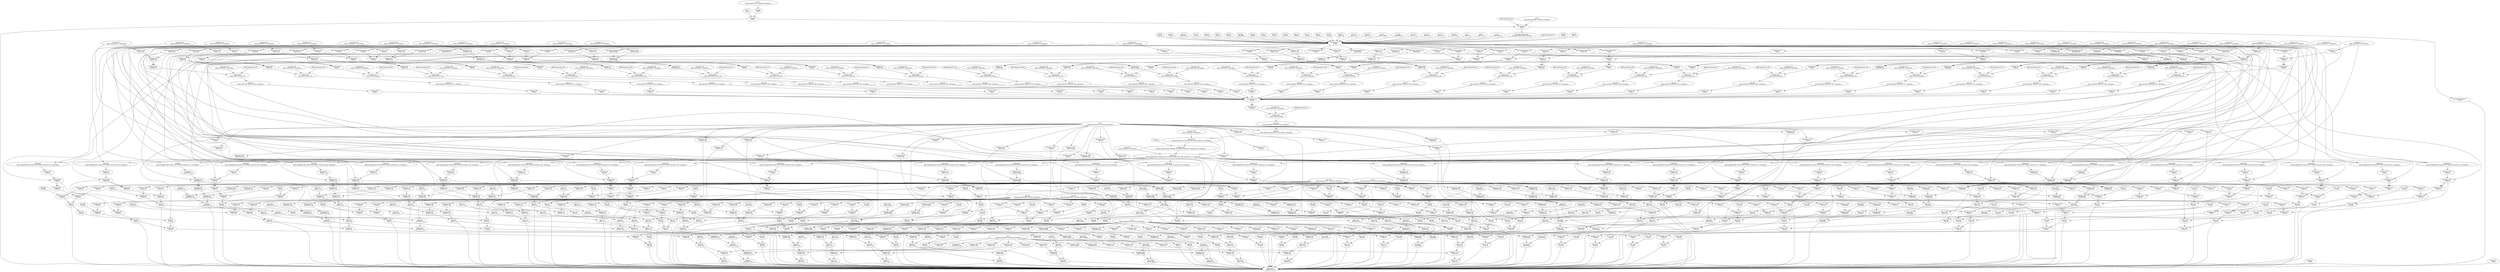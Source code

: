 digraph HloModule {
	"p42.558" [label="p42.558 \n f32[30522,16]"];
	"p41.554" [label="p41.554 \n f32[30522,16]"];
	"p40.553" [label="p40.553 \n f32[] parameter(40), frontend_attributes="];
	"broadcast.555" [label="broadcast.555 \n f32[30522,16]"];
	"multiply.556" [label="multiply.556 \n f32[30522,16]"];
	"p36.58" [label="p36.58 \n f32[2]"];
	"p35.57" [label="p35.57 \n f32[16]"];
	"p34.56" [label="p34.56 \n f32[16]"];
	"p33.55" [label="p33.55 \n f32[16]"];
	"p32.54" [label="p32.54 \n f32[30522]"];
	"p31.53" [label="p31.53 \n f32[16]"];
	"p30.52" [label="p30.52 \n f32[16]"];
	"p29.51" [label="p29.51 \n f32[16]"];
	"p28.50" [label="p28.50 \n f32[16]"];
	"p27.49" [label="p27.49 \n f32[4096]"];
	"p26.48" [label="p26.48 \n f32[16]"];
	"p25.47" [label="p25.47 \n f32[16]"];
	"p24.46" [label="p24.46 \n f32[16]"];
	"p23.45" [label="p23.45 \n f32[16]"];
	"p22.44" [label="p22.44 \n f32[16]"];
	"p21.43" [label="p21.43 \n f32[16]"];
	"p20.42" [label="p20.42 \n f32[16]"];
	"p19.41" [label="p19.41 \n f32[16]"];
	"p18.40" [label="p18.40 \n f32[2,16]"];
	"p17.39" [label="p17.39 \n f32[16,16]"];
	"p16.38" [label="p16.38 \n f32[16,16]"];
	"p15.37" [label="p15.37 \n f32[16,4096]"];
	"p14.36" [label="p14.36 \n f32[4096,16]"];
	"p13.35" [label="p13.35 \n f32[16,16]"];
	"p12.34" [label="p12.34 \n f32[16,16]"];
	"p11.33" [label="p11.33 \n f32[16,16]"];
	"p10.32" [label="p10.32 \n f32[16,16]"];
	"p9.31" [label="p9.31 \n f32[2,16]"];
	"p8.30" [label="p8.30 \n f32[512,16]"];
	"p7.29" [label="p7.29 \n f32[30522,16]"];
	"p6.16" [label="p6.16 \n f32[1]"];
	"p5.15" [label="p5.15 \n f32[] parameter(5), frontend_attributes="];
	"reshape" [label="reshape \n f32[1]"];
	"divide.18" [label="divide.18 \n f32[1]"];
	"p4.14" [label="p4.14 \n f32[] parameter(4), frontend_attributes="];
	"all-reduce.26" [label="all-reduce.26 \n (f32[1]"];
	"get-tuple-element.90" [label="get-tuple-element.90 \n f32[] get-tuple-element((f32[1]"];
	"all-reduce.95" [label="all-reduce.95 \n (f32[2]"];
	"get-tuple-element.212" [label="get-tuple-element.212 \n f32[30522,16]"];
	"constant.528" [label="constant.528 \n f32[] constant(1), metadata="];
	"constant.213" [label="constant.213 \n f32[] constant(0.5), metadata="];
	"broadcast.214" [label="broadcast.214 \n f32[30522,16]"];
	"multiply.215" [label="multiply.215 \n f32[30522,16]"];
	"multiply.478" [label="multiply.478 \n f32[30522,16]"];
	"constant.479" [label="constant.479 \n f32[] constant(0), metadata="];
	"reduce.485" [label="reduce.485 \n f32[] reduce(f32[30522,16]"];
	"sqrt.486" [label="sqrt.486 \n f32[] sqrt(f32[] %reduce.485), metadata="];
	"reshape.487" [label="reshape.487 \n f32[1]"];
	"get-tuple-element.208" [label="get-tuple-element.208 \n f32[512,16]"];
	"constant.209" [label="constant.209 \n f32[] constant(0.5), metadata="];
	"broadcast.210" [label="broadcast.210 \n f32[512,16]"];
	"multiply.211" [label="multiply.211 \n f32[512,16]"];
	"multiply.469" [label="multiply.469 \n f32[512,16]"];
	"constant.470" [label="constant.470 \n f32[] constant(0), metadata="];
	"reduce.476" [label="reduce.476 \n f32[] reduce(f32[512,16]"];
	"sqrt.477" [label="sqrt.477 \n f32[] sqrt(f32[] %reduce.476), metadata="];
	"reshape.488" [label="reshape.488 \n f32[1]"];
	"get-tuple-element.204" [label="get-tuple-element.204 \n f32[2,16]"];
	"constant.205" [label="constant.205 \n f32[] constant(0.5), metadata="];
	"broadcast.206" [label="broadcast.206 \n f32[2,16]"];
	"multiply.207" [label="multiply.207 \n f32[2,16]"];
	"multiply.460" [label="multiply.460 \n f32[2,16]"];
	"constant.461" [label="constant.461 \n f32[] constant(0), metadata="];
	"reduce.467" [label="reduce.467 \n f32[] reduce(f32[2,16]"];
	"sqrt.468" [label="sqrt.468 \n f32[] sqrt(f32[] %reduce.467), metadata="];
	"reshape.489" [label="reshape.489 \n f32[1]"];
	"get-tuple-element.164" [label="get-tuple-element.164 \n f32[16]"];
	"constant.165" [label="constant.165 \n f32[] constant(0.5), metadata="];
	"broadcast.166" [label="broadcast.166 \n f32[16]"];
	"multiply.167" [label="multiply.167 \n f32[16]"];
	"multiply.451" [label="multiply.451 \n f32[16]"];
	"constant.452" [label="constant.452 \n f32[] constant(0), metadata="];
	"reduce.458" [label="reduce.458 \n f32[] reduce(f32[16]"];
	"sqrt.459" [label="sqrt.459 \n f32[] sqrt(f32[] %reduce.458), metadata="];
	"reshape.490" [label="reshape.490 \n f32[1]"];
	"get-tuple-element.160" [label="get-tuple-element.160 \n f32[16]"];
	"constant.161" [label="constant.161 \n f32[] constant(0.5), metadata="];
	"broadcast.162" [label="broadcast.162 \n f32[16]"];
	"multiply.163" [label="multiply.163 \n f32[16]"];
	"multiply.442" [label="multiply.442 \n f32[16]"];
	"constant.443" [label="constant.443 \n f32[] constant(0), metadata="];
	"reduce.449" [label="reduce.449 \n f32[] reduce(f32[16]"];
	"sqrt.450" [label="sqrt.450 \n f32[] sqrt(f32[] %reduce.449), metadata="];
	"reshape.491" [label="reshape.491 \n f32[1]"];
	"get-tuple-element.200" [label="get-tuple-element.200 \n f32[16,16]"];
	"constant.201" [label="constant.201 \n f32[] constant(0.5), metadata="];
	"broadcast.202" [label="broadcast.202 \n f32[16,16]"];
	"multiply.203" [label="multiply.203 \n f32[16,16]"];
	"multiply.433" [label="multiply.433 \n f32[16,16]"];
	"constant.434" [label="constant.434 \n f32[] constant(0), metadata="];
	"reduce.440" [label="reduce.440 \n f32[] reduce(f32[16,16]"];
	"sqrt.441" [label="sqrt.441 \n f32[] sqrt(f32[] %reduce.440), metadata="];
	"reshape.492" [label="reshape.492 \n f32[1]"];
	"get-tuple-element.156" [label="get-tuple-element.156 \n f32[16]"];
	"constant.157" [label="constant.157 \n f32[] constant(0.5), metadata="];
	"broadcast.158" [label="broadcast.158 \n f32[16]"];
	"multiply.159" [label="multiply.159 \n f32[16]"];
	"multiply.424" [label="multiply.424 \n f32[16]"];
	"constant.425" [label="constant.425 \n f32[] constant(0), metadata="];
	"reduce.431" [label="reduce.431 \n f32[] reduce(f32[16]"];
	"sqrt.432" [label="sqrt.432 \n f32[] sqrt(f32[] %reduce.431), metadata="];
	"reshape.493" [label="reshape.493 \n f32[1]"];
	"get-tuple-element.196" [label="get-tuple-element.196 \n f32[16,16]"];
	"constant.197" [label="constant.197 \n f32[] constant(0.5), metadata="];
	"broadcast.198" [label="broadcast.198 \n f32[16,16]"];
	"multiply.199" [label="multiply.199 \n f32[16,16]"];
	"multiply.415" [label="multiply.415 \n f32[16,16]"];
	"constant.416" [label="constant.416 \n f32[] constant(0), metadata="];
	"reduce.422" [label="reduce.422 \n f32[] reduce(f32[16,16]"];
	"sqrt.423" [label="sqrt.423 \n f32[] sqrt(f32[] %reduce.422), metadata="];
	"reshape.494" [label="reshape.494 \n f32[1]"];
	"get-tuple-element.152" [label="get-tuple-element.152 \n f32[16]"];
	"constant.153" [label="constant.153 \n f32[] constant(0.5), metadata="];
	"broadcast.154" [label="broadcast.154 \n f32[16]"];
	"multiply.155" [label="multiply.155 \n f32[16]"];
	"multiply.406" [label="multiply.406 \n f32[16]"];
	"constant.407" [label="constant.407 \n f32[] constant(0), metadata="];
	"reduce.413" [label="reduce.413 \n f32[] reduce(f32[16]"];
	"sqrt.414" [label="sqrt.414 \n f32[] sqrt(f32[] %reduce.413), metadata="];
	"reshape.495" [label="reshape.495 \n f32[1]"];
	"get-tuple-element.192" [label="get-tuple-element.192 \n f32[16,16]"];
	"constant.193" [label="constant.193 \n f32[] constant(0.5), metadata="];
	"broadcast.194" [label="broadcast.194 \n f32[16,16]"];
	"multiply.195" [label="multiply.195 \n f32[16,16]"];
	"multiply.397" [label="multiply.397 \n f32[16,16]"];
	"constant.398" [label="constant.398 \n f32[] constant(0), metadata="];
	"reduce.404" [label="reduce.404 \n f32[] reduce(f32[16,16]"];
	"sqrt.405" [label="sqrt.405 \n f32[] sqrt(f32[] %reduce.404), metadata="];
	"reshape.496" [label="reshape.496 \n f32[1]"];
	"get-tuple-element.148" [label="get-tuple-element.148 \n f32[16]"];
	"constant.149" [label="constant.149 \n f32[] constant(0.5), metadata="];
	"broadcast.150" [label="broadcast.150 \n f32[16]"];
	"multiply.151" [label="multiply.151 \n f32[16]"];
	"multiply.388" [label="multiply.388 \n f32[16]"];
	"constant.389" [label="constant.389 \n f32[] constant(0), metadata="];
	"reduce.395" [label="reduce.395 \n f32[] reduce(f32[16]"];
	"sqrt.396" [label="sqrt.396 \n f32[] sqrt(f32[] %reduce.395), metadata="];
	"reshape.497" [label="reshape.497 \n f32[1]"];
	"get-tuple-element.188" [label="get-tuple-element.188 \n f32[16,16]"];
	"constant.189" [label="constant.189 \n f32[] constant(0.5), metadata="];
	"broadcast.190" [label="broadcast.190 \n f32[16,16]"];
	"multiply.191" [label="multiply.191 \n f32[16,16]"];
	"multiply.379" [label="multiply.379 \n f32[16,16]"];
	"constant.380" [label="constant.380 \n f32[] constant(0), metadata="];
	"reduce.386" [label="reduce.386 \n f32[] reduce(f32[16,16]"];
	"sqrt.387" [label="sqrt.387 \n f32[] sqrt(f32[] %reduce.386), metadata="];
	"reshape.498" [label="reshape.498 \n f32[1]"];
	"get-tuple-element.144" [label="get-tuple-element.144 \n f32[16]"];
	"constant.145" [label="constant.145 \n f32[] constant(0.5), metadata="];
	"broadcast.146" [label="broadcast.146 \n f32[16]"];
	"multiply.147" [label="multiply.147 \n f32[16]"];
	"multiply.370" [label="multiply.370 \n f32[16]"];
	"constant.371" [label="constant.371 \n f32[] constant(0), metadata="];
	"reduce.377" [label="reduce.377 \n f32[] reduce(f32[16]"];
	"sqrt.378" [label="sqrt.378 \n f32[] sqrt(f32[] %reduce.377), metadata="];
	"reshape.499" [label="reshape.499 \n f32[1]"];
	"get-tuple-element.140" [label="get-tuple-element.140 \n f32[16]"];
	"constant.141" [label="constant.141 \n f32[] constant(0.5), metadata="];
	"broadcast.142" [label="broadcast.142 \n f32[16]"];
	"multiply.143" [label="multiply.143 \n f32[16]"];
	"multiply.361" [label="multiply.361 \n f32[16]"];
	"constant.362" [label="constant.362 \n f32[] constant(0), metadata="];
	"reduce.368" [label="reduce.368 \n f32[] reduce(f32[16]"];
	"sqrt.369" [label="sqrt.369 \n f32[] sqrt(f32[] %reduce.368), metadata="];
	"reshape.500" [label="reshape.500 \n f32[1]"];
	"get-tuple-element.136" [label="get-tuple-element.136 \n f32[16]"];
	"constant.137" [label="constant.137 \n f32[] constant(0.5), metadata="];
	"broadcast.138" [label="broadcast.138 \n f32[16]"];
	"multiply.139" [label="multiply.139 \n f32[16]"];
	"multiply.352" [label="multiply.352 \n f32[16]"];
	"constant.353" [label="constant.353 \n f32[] constant(0), metadata="];
	"reduce.359" [label="reduce.359 \n f32[] reduce(f32[16]"];
	"sqrt.360" [label="sqrt.360 \n f32[] sqrt(f32[] %reduce.359), metadata="];
	"reshape.501" [label="reshape.501 \n f32[1]"];
	"get-tuple-element.184" [label="get-tuple-element.184 \n f32[4096,16]"];
	"constant.185" [label="constant.185 \n f32[] constant(0.5), metadata="];
	"broadcast.186" [label="broadcast.186 \n f32[4096,16]"];
	"multiply.187" [label="multiply.187 \n f32[4096,16]"];
	"multiply.343" [label="multiply.343 \n f32[4096,16]"];
	"constant.344" [label="constant.344 \n f32[] constant(0), metadata="];
	"reduce.350" [label="reduce.350 \n f32[] reduce(f32[4096,16]"];
	"sqrt.351" [label="sqrt.351 \n f32[] sqrt(f32[] %reduce.350), metadata="];
	"reshape.502" [label="reshape.502 \n f32[1]"];
	"get-tuple-element.132" [label="get-tuple-element.132 \n f32[4096]"];
	"constant.133" [label="constant.133 \n f32[] constant(0.5), metadata="];
	"broadcast.134" [label="broadcast.134 \n f32[4096]"];
	"multiply.135" [label="multiply.135 \n f32[4096]"];
	"multiply.334" [label="multiply.334 \n f32[4096]"];
	"constant.335" [label="constant.335 \n f32[] constant(0), metadata="];
	"reduce.341" [label="reduce.341 \n f32[] reduce(f32[4096]"];
	"sqrt.342" [label="sqrt.342 \n f32[] sqrt(f32[] %reduce.341), metadata="];
	"reshape.503" [label="reshape.503 \n f32[1]"];
	"get-tuple-element.180" [label="get-tuple-element.180 \n f32[16,4096]"];
	"constant.181" [label="constant.181 \n f32[] constant(0.5), metadata="];
	"broadcast.182" [label="broadcast.182 \n f32[16,4096]"];
	"multiply.183" [label="multiply.183 \n f32[16,4096]"];
	"multiply.325" [label="multiply.325 \n f32[16,4096]"];
	"constant.326" [label="constant.326 \n f32[] constant(0), metadata="];
	"reduce.332" [label="reduce.332 \n f32[] reduce(f32[16,4096]"];
	"sqrt.333" [label="sqrt.333 \n f32[] sqrt(f32[] %reduce.332), metadata="];
	"reshape.504" [label="reshape.504 \n f32[1]"];
	"get-tuple-element.128" [label="get-tuple-element.128 \n f32[16]"];
	"constant.129" [label="constant.129 \n f32[] constant(0.5), metadata="];
	"broadcast.130" [label="broadcast.130 \n f32[16]"];
	"multiply.131" [label="multiply.131 \n f32[16]"];
	"multiply.316" [label="multiply.316 \n f32[16]"];
	"constant.317" [label="constant.317 \n f32[] constant(0), metadata="];
	"reduce.323" [label="reduce.323 \n f32[] reduce(f32[16]"];
	"sqrt.324" [label="sqrt.324 \n f32[] sqrt(f32[] %reduce.323), metadata="];
	"reshape.505" [label="reshape.505 \n f32[1]"];
	"get-tuple-element.124" [label="get-tuple-element.124 \n f32[16]"];
	"constant.125" [label="constant.125 \n f32[] constant(0.5), metadata="];
	"broadcast.126" [label="broadcast.126 \n f32[16]"];
	"multiply.127" [label="multiply.127 \n f32[16]"];
	"multiply.307" [label="multiply.307 \n f32[16]"];
	"constant.308" [label="constant.308 \n f32[] constant(0), metadata="];
	"reduce.314" [label="reduce.314 \n f32[] reduce(f32[16]"];
	"sqrt.315" [label="sqrt.315 \n f32[] sqrt(f32[] %reduce.314), metadata="];
	"reshape.506" [label="reshape.506 \n f32[1]"];
	"get-tuple-element.120" [label="get-tuple-element.120 \n f32[16]"];
	"constant.121" [label="constant.121 \n f32[] constant(0.5), metadata="];
	"broadcast.122" [label="broadcast.122 \n f32[16]"];
	"multiply.123" [label="multiply.123 \n f32[16]"];
	"multiply.298" [label="multiply.298 \n f32[16]"];
	"constant.299" [label="constant.299 \n f32[] constant(0), metadata="];
	"reduce.305" [label="reduce.305 \n f32[] reduce(f32[16]"];
	"sqrt.306" [label="sqrt.306 \n f32[] sqrt(f32[] %reduce.305), metadata="];
	"reshape.507" [label="reshape.507 \n f32[1]"];
	"get-tuple-element.176" [label="get-tuple-element.176 \n f32[16,16]"];
	"constant.177" [label="constant.177 \n f32[] constant(0.5), metadata="];
	"broadcast.178" [label="broadcast.178 \n f32[16,16]"];
	"multiply.179" [label="multiply.179 \n f32[16,16]"];
	"multiply.289" [label="multiply.289 \n f32[16,16]"];
	"constant.290" [label="constant.290 \n f32[] constant(0), metadata="];
	"reduce.296" [label="reduce.296 \n f32[] reduce(f32[16,16]"];
	"sqrt.297" [label="sqrt.297 \n f32[] sqrt(f32[] %reduce.296), metadata="];
	"reshape.508" [label="reshape.508 \n f32[1]"];
	"get-tuple-element.116" [label="get-tuple-element.116 \n f32[16]"];
	"constant.117" [label="constant.117 \n f32[] constant(0.5), metadata="];
	"broadcast.118" [label="broadcast.118 \n f32[16]"];
	"multiply.119" [label="multiply.119 \n f32[16]"];
	"multiply.280" [label="multiply.280 \n f32[16]"];
	"constant.281" [label="constant.281 \n f32[] constant(0), metadata="];
	"reduce.287" [label="reduce.287 \n f32[] reduce(f32[16]"];
	"sqrt.288" [label="sqrt.288 \n f32[] sqrt(f32[] %reduce.287), metadata="];
	"reshape.509" [label="reshape.509 \n f32[1]"];
	"get-tuple-element.112" [label="get-tuple-element.112 \n f32[30522]"];
	"constant.113" [label="constant.113 \n f32[] constant(0.5), metadata="];
	"broadcast.114" [label="broadcast.114 \n f32[30522]"];
	"multiply.115" [label="multiply.115 \n f32[30522]"];
	"multiply.271" [label="multiply.271 \n f32[30522]"];
	"constant.272" [label="constant.272 \n f32[] constant(0), metadata="];
	"reduce.278" [label="reduce.278 \n f32[] reduce(f32[30522]"];
	"sqrt.279" [label="sqrt.279 \n f32[] sqrt(f32[] %reduce.278), metadata="];
	"reshape.510" [label="reshape.510 \n f32[1]"];
	"get-tuple-element.172" [label="get-tuple-element.172 \n f32[16,16]"];
	"constant.173" [label="constant.173 \n f32[] constant(0.5), metadata="];
	"broadcast.174" [label="broadcast.174 \n f32[16,16]"];
	"multiply.175" [label="multiply.175 \n f32[16,16]"];
	"multiply.262" [label="multiply.262 \n f32[16,16]"];
	"constant.263" [label="constant.263 \n f32[] constant(0), metadata="];
	"reduce.269" [label="reduce.269 \n f32[] reduce(f32[16,16]"];
	"sqrt.270" [label="sqrt.270 \n f32[] sqrt(f32[] %reduce.269), metadata="];
	"reshape.511" [label="reshape.511 \n f32[1]"];
	"get-tuple-element.108" [label="get-tuple-element.108 \n f32[16]"];
	"constant.109" [label="constant.109 \n f32[] constant(0.5), metadata="];
	"broadcast.110" [label="broadcast.110 \n f32[16]"];
	"multiply.111" [label="multiply.111 \n f32[16]"];
	"multiply.253" [label="multiply.253 \n f32[16]"];
	"constant.254" [label="constant.254 \n f32[] constant(0), metadata="];
	"reduce.260" [label="reduce.260 \n f32[] reduce(f32[16]"];
	"sqrt.261" [label="sqrt.261 \n f32[] sqrt(f32[] %reduce.260), metadata="];
	"reshape.512" [label="reshape.512 \n f32[1]"];
	"get-tuple-element.104" [label="get-tuple-element.104 \n f32[16]"];
	"constant.105" [label="constant.105 \n f32[] constant(0.5), metadata="];
	"broadcast.106" [label="broadcast.106 \n f32[16]"];
	"multiply.107" [label="multiply.107 \n f32[16]"];
	"multiply.244" [label="multiply.244 \n f32[16]"];
	"constant.245" [label="constant.245 \n f32[] constant(0), metadata="];
	"reduce.251" [label="reduce.251 \n f32[] reduce(f32[16]"];
	"sqrt.252" [label="sqrt.252 \n f32[] sqrt(f32[] %reduce.251), metadata="];
	"reshape.513" [label="reshape.513 \n f32[1]"];
	"get-tuple-element.100" [label="get-tuple-element.100 \n f32[16]"];
	"constant.101" [label="constant.101 \n f32[] constant(0.5), metadata="];
	"broadcast.102" [label="broadcast.102 \n f32[16]"];
	"multiply.103" [label="multiply.103 \n f32[16]"];
	"multiply.235" [label="multiply.235 \n f32[16]"];
	"constant.236" [label="constant.236 \n f32[] constant(0), metadata="];
	"reduce.242" [label="reduce.242 \n f32[] reduce(f32[16]"];
	"sqrt.243" [label="sqrt.243 \n f32[] sqrt(f32[] %reduce.242), metadata="];
	"reshape.514" [label="reshape.514 \n f32[1]"];
	"get-tuple-element.168" [label="get-tuple-element.168 \n f32[2,16]"];
	"constant.169" [label="constant.169 \n f32[] constant(0.5), metadata="];
	"broadcast.170" [label="broadcast.170 \n f32[2,16]"];
	"multiply.171" [label="multiply.171 \n f32[2,16]"];
	"multiply.226" [label="multiply.226 \n f32[2,16]"];
	"constant.227" [label="constant.227 \n f32[] constant(0), metadata="];
	"reduce.233" [label="reduce.233 \n f32[] reduce(f32[2,16]"];
	"sqrt.234" [label="sqrt.234 \n f32[] sqrt(f32[] %reduce.233), metadata="];
	"reshape.515" [label="reshape.515 \n f32[1]"];
	"get-tuple-element.96" [label="get-tuple-element.96 \n f32[2]"];
	"constant.97" [label="constant.97 \n f32[] constant(0.5), metadata="];
	"broadcast.98" [label="broadcast.98 \n f32[2]"];
	"multiply.99" [label="multiply.99 \n f32[2]"];
	"multiply.217" [label="multiply.217 \n f32[2]"];
	"constant.218" [label="constant.218 \n f32[] constant(0), metadata="];
	"reduce.224" [label="reduce.224 \n f32[] reduce(f32[2]"];
	"sqrt.225" [label="sqrt.225 \n f32[] sqrt(f32[] %reduce.224), metadata="];
	"reshape.516" [label="reshape.516 \n f32[1]"];
	"concatenate.517" [label="concatenate.517 \n f32[30]"];
	"multiply.518" [label="multiply.518 \n f32[30]"];
	"constant.519" [label="constant.519 \n f32[] constant(0), metadata="];
	"reduce.525" [label="reduce.525 \n f32[] reduce(f32[30]"];
	"sqrt.526" [label="sqrt.526 \n f32[] sqrt(f32[] %reduce.525), metadata="];
	"p2.8" [label="p2.8 \n f32[] parameter(2), frontend_attributes="];
	"add.527" [label="add.527 \n f32[] add(f32[] %sqrt.526, f32[] %p2.8), metadata="];
	"divide.529" [label="divide.529 \n f32[] divide(f32[] %constant.528, f32[] %add.527), metadata="];
	"compare.532" [label="compare.532 \n pred[] compare(f32[] %divide.529, f32[] %constant), direction=LT, metadata="];
	"constant.11" [label="constant.11 \n f32[] constant(1), metadata="];
	"select.533" [label="select.533 \n f32[] select(pred[] %compare.532, f32[] %divide.529, f32[] %constant.11), metadata="];
	"multiply" [label="multiply \n f32[] multiply(f32[] %select.533, f32[] %constant.213), metadata="];
	"broadcast" [label="broadcast \n f32[30522,16]"];
	"multiply.535" [label="multiply.535 \n f32[30522,16]"];
	"p39.547" [label="p39.547 \n f32[] parameter(39), frontend_attributes="];
	"broadcast.551" [label="broadcast.551 \n f32[30522,16]"];
	"multiply.552" [label="multiply.552 \n f32[30522,16]"];
	"add.557" [label="add.557 \n f32[30522,16]"];
	"p38.537" [label="p38.537 \n f32[30522,16]"];
	"p37.536" [label="p37.536 \n f32[] parameter(37), frontend_attributes="];
	"broadcast.538" [label="broadcast.538 \n f32[30522,16]"];
	"multiply.539" [label="multiply.539 \n f32[30522,16]"];
	"multiply.540" [label="multiply.540 \n f32[30522,16]"];
	"p3.10" [label="p3.10 \n f32[] parameter(3), frontend_attributes="];
	"broadcast.541" [label="broadcast.541 \n f32[30522,16]"];
	"multiply.542" [label="multiply.542 \n f32[30522,16]"];
	"add.543" [label="add.543 \n f32[30522,16]"];
	"sqrt.544" [label="sqrt.544 \n f32[30522,16]"];
	"broadcast.545" [label="broadcast.545 \n f32[30522,16]"];
	"add.546" [label="add.546 \n f32[30522,16]"];
	"divide.559" [label="divide.559 \n f32[30522,16]"];
	"p1.6" [label="p1.6 \n f32[] parameter(1), frontend_attributes="];
	"broadcast.560" [label="broadcast.560 \n f32[30522,16]"];
	"multiply.561" [label="multiply.561 \n f32[30522,16]"];
	"add.562" [label="add.562 \n f32[30522,16]"];
	"p0.1" [label="p0.1 \n f32[] parameter(0), frontend_attributes="];
	"broadcast.5" [label="broadcast.5 \n f32[30522,16]"];
	"multiply.563" [label="multiply.563 \n f32[30522,16]"];
	"add.564" [label="add.564 \n f32[30522,16]"];
	"p45.592" [label="p45.592 \n f32[512,16]"];
	"p44.588" [label="p44.588 \n f32[512,16]"];
	"broadcast.589" [label="broadcast.589 \n f32[512,16]"];
	"multiply.590" [label="multiply.590 \n f32[512,16]"];
	"multiply.2" [label="multiply.2 \n f32[] multiply(f32[] %select.533, f32[] %constant.209), metadata="];
	"broadcast.1" [label="broadcast.1 \n f32[512,16]"];
	"multiply.572" [label="multiply.572 \n f32[512,16]"];
	"broadcast.586" [label="broadcast.586 \n f32[512,16]"];
	"multiply.587" [label="multiply.587 \n f32[512,16]"];
	"add.591" [label="add.591 \n f32[512,16]"];
	"p43.573" [label="p43.573 \n f32[512,16]"];
	"broadcast.574" [label="broadcast.574 \n f32[512,16]"];
	"multiply.575" [label="multiply.575 \n f32[512,16]"];
	"multiply.576" [label="multiply.576 \n f32[512,16]"];
	"broadcast.577" [label="broadcast.577 \n f32[512,16]"];
	"multiply.578" [label="multiply.578 \n f32[512,16]"];
	"add.579" [label="add.579 \n f32[512,16]"];
	"sqrt.580" [label="sqrt.580 \n f32[512,16]"];
	"broadcast.581" [label="broadcast.581 \n f32[512,16]"];
	"add.582" [label="add.582 \n f32[512,16]"];
	"divide.593" [label="divide.593 \n f32[512,16]"];
	"broadcast.594" [label="broadcast.594 \n f32[512,16]"];
	"multiply.595" [label="multiply.595 \n f32[512,16]"];
	"add.596" [label="add.596 \n f32[512,16]"];
	"broadcast.568" [label="broadcast.568 \n f32[512,16]"];
	"multiply.597" [label="multiply.597 \n f32[512,16]"];
	"add.598" [label="add.598 \n f32[512,16]"];
	"p48.626" [label="p48.626 \n f32[2,16]"];
	"p47.622" [label="p47.622 \n f32[2,16]"];
	"broadcast.623" [label="broadcast.623 \n f32[2,16]"];
	"multiply.624" [label="multiply.624 \n f32[2,16]"];
	"multiply.4" [label="multiply.4 \n f32[] multiply(f32[] %select.533, f32[] %constant.205), metadata="];
	"broadcast.2" [label="broadcast.2 \n f32[2,16]"];
	"multiply.606" [label="multiply.606 \n f32[2,16]"];
	"broadcast.620" [label="broadcast.620 \n f32[2,16]"];
	"multiply.621" [label="multiply.621 \n f32[2,16]"];
	"add.625" [label="add.625 \n f32[2,16]"];
	"p46.607" [label="p46.607 \n f32[2,16]"];
	"broadcast.608" [label="broadcast.608 \n f32[2,16]"];
	"multiply.609" [label="multiply.609 \n f32[2,16]"];
	"multiply.610" [label="multiply.610 \n f32[2,16]"];
	"broadcast.611" [label="broadcast.611 \n f32[2,16]"];
	"multiply.612" [label="multiply.612 \n f32[2,16]"];
	"add.613" [label="add.613 \n f32[2,16]"];
	"sqrt.614" [label="sqrt.614 \n f32[2,16]"];
	"broadcast.615" [label="broadcast.615 \n f32[2,16]"];
	"add.616" [label="add.616 \n f32[2,16]"];
	"divide.627" [label="divide.627 \n f32[2,16]"];
	"broadcast.628" [label="broadcast.628 \n f32[2,16]"];
	"multiply.629" [label="multiply.629 \n f32[2,16]"];
	"add.630" [label="add.630 \n f32[2,16]"];
	"broadcast.602" [label="broadcast.602 \n f32[2,16]"];
	"multiply.631" [label="multiply.631 \n f32[2,16]"];
	"add.632" [label="add.632 \n f32[2,16]"];
	"p51.656" [label="p51.656 \n f32[16]"];
	"p50.652" [label="p50.652 \n f32[16]"];
	"broadcast.653" [label="broadcast.653 \n f32[16]"];
	"multiply.654" [label="multiply.654 \n f32[16]"];
	"multiply.6" [label="multiply.6 \n f32[] multiply(f32[] %select.533, f32[] %constant.165), metadata="];
	"broadcast.4" [label="broadcast.4 \n f32[16]"];
	"multiply.636" [label="multiply.636 \n f32[16]"];
	"broadcast.650" [label="broadcast.650 \n f32[16]"];
	"multiply.651" [label="multiply.651 \n f32[16]"];
	"add.655" [label="add.655 \n f32[16]"];
	"p49.637" [label="p49.637 \n f32[16]"];
	"broadcast.638" [label="broadcast.638 \n f32[16]"];
	"multiply.639" [label="multiply.639 \n f32[16]"];
	"multiply.640" [label="multiply.640 \n f32[16]"];
	"broadcast.641" [label="broadcast.641 \n f32[16]"];
	"multiply.642" [label="multiply.642 \n f32[16]"];
	"add.643" [label="add.643 \n f32[16]"];
	"sqrt.644" [label="sqrt.644 \n f32[16]"];
	"broadcast.645" [label="broadcast.645 \n f32[16]"];
	"add.646" [label="add.646 \n f32[16]"];
	"divide.657" [label="divide.657 \n f32[16]"];
	"broadcast.658" [label="broadcast.658 \n f32[16]"];
	"multiply.659" [label="multiply.659 \n f32[16]"];
	"add.660" [label="add.660 \n f32[16]"];
	"p54.684" [label="p54.684 \n f32[16]"];
	"p53.680" [label="p53.680 \n f32[16]"];
	"broadcast.681" [label="broadcast.681 \n f32[16]"];
	"multiply.682" [label="multiply.682 \n f32[16]"];
	"multiply.8" [label="multiply.8 \n f32[] multiply(f32[] %select.533, f32[] %constant.161), metadata="];
	"broadcast.6" [label="broadcast.6 \n f32[16]"];
	"multiply.664" [label="multiply.664 \n f32[16]"];
	"broadcast.678" [label="broadcast.678 \n f32[16]"];
	"multiply.679" [label="multiply.679 \n f32[16]"];
	"add.683" [label="add.683 \n f32[16]"];
	"p52.665" [label="p52.665 \n f32[16]"];
	"broadcast.666" [label="broadcast.666 \n f32[16]"];
	"multiply.667" [label="multiply.667 \n f32[16]"];
	"multiply.668" [label="multiply.668 \n f32[16]"];
	"broadcast.669" [label="broadcast.669 \n f32[16]"];
	"multiply.670" [label="multiply.670 \n f32[16]"];
	"add.671" [label="add.671 \n f32[16]"];
	"sqrt.672" [label="sqrt.672 \n f32[16]"];
	"broadcast.673" [label="broadcast.673 \n f32[16]"];
	"add.674" [label="add.674 \n f32[16]"];
	"divide.685" [label="divide.685 \n f32[16]"];
	"broadcast.686" [label="broadcast.686 \n f32[16]"];
	"multiply.687" [label="multiply.687 \n f32[16]"];
	"add.688" [label="add.688 \n f32[16]"];
	"p57.716" [label="p57.716 \n f32[16,16]"];
	"p56.712" [label="p56.712 \n f32[16,16]"];
	"broadcast.713" [label="broadcast.713 \n f32[16,16]"];
	"multiply.714" [label="multiply.714 \n f32[16,16]"];
	"multiply.11" [label="multiply.11 \n f32[] multiply(f32[] %select.533, f32[] %constant.201), metadata="];
	"broadcast.7" [label="broadcast.7 \n f32[16,16]"];
	"multiply.696" [label="multiply.696 \n f32[16,16]"];
	"broadcast.710" [label="broadcast.710 \n f32[16,16]"];
	"multiply.711" [label="multiply.711 \n f32[16,16]"];
	"add.715" [label="add.715 \n f32[16,16]"];
	"p55.697" [label="p55.697 \n f32[16,16]"];
	"broadcast.698" [label="broadcast.698 \n f32[16,16]"];
	"multiply.699" [label="multiply.699 \n f32[16,16]"];
	"multiply.700" [label="multiply.700 \n f32[16,16]"];
	"broadcast.701" [label="broadcast.701 \n f32[16,16]"];
	"multiply.702" [label="multiply.702 \n f32[16,16]"];
	"add.703" [label="add.703 \n f32[16,16]"];
	"sqrt.704" [label="sqrt.704 \n f32[16,16]"];
	"broadcast.705" [label="broadcast.705 \n f32[16,16]"];
	"add.706" [label="add.706 \n f32[16,16]"];
	"divide.717" [label="divide.717 \n f32[16,16]"];
	"broadcast.718" [label="broadcast.718 \n f32[16,16]"];
	"multiply.719" [label="multiply.719 \n f32[16,16]"];
	"add.720" [label="add.720 \n f32[16,16]"];
	"broadcast.692" [label="broadcast.692 \n f32[16,16]"];
	"multiply.721" [label="multiply.721 \n f32[16,16]"];
	"add.722" [label="add.722 \n f32[16,16]"];
	"p60.746" [label="p60.746 \n f32[16]"];
	"p59.742" [label="p59.742 \n f32[16]"];
	"broadcast.743" [label="broadcast.743 \n f32[16]"];
	"multiply.744" [label="multiply.744 \n f32[16]"];
	"multiply.14" [label="multiply.14 \n f32[] multiply(f32[] %select.533, f32[] %constant.157), metadata="];
	"broadcast.8" [label="broadcast.8 \n f32[16]"];
	"multiply.726" [label="multiply.726 \n f32[16]"];
	"broadcast.740" [label="broadcast.740 \n f32[16]"];
	"multiply.741" [label="multiply.741 \n f32[16]"];
	"add.745" [label="add.745 \n f32[16]"];
	"p58.727" [label="p58.727 \n f32[16]"];
	"broadcast.728" [label="broadcast.728 \n f32[16]"];
	"multiply.729" [label="multiply.729 \n f32[16]"];
	"multiply.730" [label="multiply.730 \n f32[16]"];
	"broadcast.731" [label="broadcast.731 \n f32[16]"];
	"multiply.732" [label="multiply.732 \n f32[16]"];
	"add.733" [label="add.733 \n f32[16]"];
	"sqrt.734" [label="sqrt.734 \n f32[16]"];
	"broadcast.735" [label="broadcast.735 \n f32[16]"];
	"add.736" [label="add.736 \n f32[16]"];
	"divide.747" [label="divide.747 \n f32[16]"];
	"broadcast.748" [label="broadcast.748 \n f32[16]"];
	"multiply.749" [label="multiply.749 \n f32[16]"];
	"add.750" [label="add.750 \n f32[16]"];
	"p63.778" [label="p63.778 \n f32[16,16]"];
	"p62.774" [label="p62.774 \n f32[16,16]"];
	"broadcast.775" [label="broadcast.775 \n f32[16,16]"];
	"multiply.776" [label="multiply.776 \n f32[16,16]"];
	"multiply.16" [label="multiply.16 \n f32[] multiply(f32[] %select.533, f32[] %constant.197), metadata="];
	"broadcast.9" [label="broadcast.9 \n f32[16,16]"];
	"multiply.758" [label="multiply.758 \n f32[16,16]"];
	"broadcast.772" [label="broadcast.772 \n f32[16,16]"];
	"multiply.773" [label="multiply.773 \n f32[16,16]"];
	"add.777" [label="add.777 \n f32[16,16]"];
	"p61.759" [label="p61.759 \n f32[16,16]"];
	"broadcast.760" [label="broadcast.760 \n f32[16,16]"];
	"multiply.761" [label="multiply.761 \n f32[16,16]"];
	"multiply.762" [label="multiply.762 \n f32[16,16]"];
	"broadcast.763" [label="broadcast.763 \n f32[16,16]"];
	"multiply.764" [label="multiply.764 \n f32[16,16]"];
	"add.765" [label="add.765 \n f32[16,16]"];
	"sqrt.766" [label="sqrt.766 \n f32[16,16]"];
	"broadcast.767" [label="broadcast.767 \n f32[16,16]"];
	"add.768" [label="add.768 \n f32[16,16]"];
	"divide.779" [label="divide.779 \n f32[16,16]"];
	"broadcast.780" [label="broadcast.780 \n f32[16,16]"];
	"multiply.781" [label="multiply.781 \n f32[16,16]"];
	"add.782" [label="add.782 \n f32[16,16]"];
	"broadcast.754" [label="broadcast.754 \n f32[16,16]"];
	"multiply.783" [label="multiply.783 \n f32[16,16]"];
	"add.784" [label="add.784 \n f32[16,16]"];
	"p66.808" [label="p66.808 \n f32[16]"];
	"p65.804" [label="p65.804 \n f32[16]"];
	"broadcast.805" [label="broadcast.805 \n f32[16]"];
	"multiply.806" [label="multiply.806 \n f32[16]"];
	"multiply.18" [label="multiply.18 \n f32[] multiply(f32[] %select.533, f32[] %constant.153), metadata="];
	"broadcast.10" [label="broadcast.10 \n f32[16]"];
	"multiply.788" [label="multiply.788 \n f32[16]"];
	"broadcast.802" [label="broadcast.802 \n f32[16]"];
	"multiply.803" [label="multiply.803 \n f32[16]"];
	"add.807" [label="add.807 \n f32[16]"];
	"p64.789" [label="p64.789 \n f32[16]"];
	"broadcast.790" [label="broadcast.790 \n f32[16]"];
	"multiply.791" [label="multiply.791 \n f32[16]"];
	"multiply.792" [label="multiply.792 \n f32[16]"];
	"broadcast.793" [label="broadcast.793 \n f32[16]"];
	"multiply.794" [label="multiply.794 \n f32[16]"];
	"add.795" [label="add.795 \n f32[16]"];
	"sqrt.796" [label="sqrt.796 \n f32[16]"];
	"broadcast.797" [label="broadcast.797 \n f32[16]"];
	"add.798" [label="add.798 \n f32[16]"];
	"divide.809" [label="divide.809 \n f32[16]"];
	"broadcast.810" [label="broadcast.810 \n f32[16]"];
	"multiply.811" [label="multiply.811 \n f32[16]"];
	"add.812" [label="add.812 \n f32[16]"];
	"p69.840" [label="p69.840 \n f32[16,16]"];
	"p68.836" [label="p68.836 \n f32[16,16]"];
	"broadcast.837" [label="broadcast.837 \n f32[16,16]"];
	"multiply.838" [label="multiply.838 \n f32[16,16]"];
	"multiply.20" [label="multiply.20 \n f32[] multiply(f32[] %select.533, f32[] %constant.193), metadata="];
	"broadcast.11" [label="broadcast.11 \n f32[16,16]"];
	"multiply.820" [label="multiply.820 \n f32[16,16]"];
	"broadcast.834" [label="broadcast.834 \n f32[16,16]"];
	"multiply.835" [label="multiply.835 \n f32[16,16]"];
	"add.839" [label="add.839 \n f32[16,16]"];
	"p67.821" [label="p67.821 \n f32[16,16]"];
	"broadcast.822" [label="broadcast.822 \n f32[16,16]"];
	"multiply.823" [label="multiply.823 \n f32[16,16]"];
	"multiply.824" [label="multiply.824 \n f32[16,16]"];
	"broadcast.825" [label="broadcast.825 \n f32[16,16]"];
	"multiply.826" [label="multiply.826 \n f32[16,16]"];
	"add.827" [label="add.827 \n f32[16,16]"];
	"sqrt.828" [label="sqrt.828 \n f32[16,16]"];
	"broadcast.829" [label="broadcast.829 \n f32[16,16]"];
	"add.830" [label="add.830 \n f32[16,16]"];
	"divide.841" [label="divide.841 \n f32[16,16]"];
	"broadcast.842" [label="broadcast.842 \n f32[16,16]"];
	"multiply.843" [label="multiply.843 \n f32[16,16]"];
	"add.844" [label="add.844 \n f32[16,16]"];
	"broadcast.816" [label="broadcast.816 \n f32[16,16]"];
	"multiply.845" [label="multiply.845 \n f32[16,16]"];
	"add.846" [label="add.846 \n f32[16,16]"];
	"p72.870" [label="p72.870 \n f32[16]"];
	"p71.866" [label="p71.866 \n f32[16]"];
	"broadcast.867" [label="broadcast.867 \n f32[16]"];
	"multiply.868" [label="multiply.868 \n f32[16]"];
	"multiply.22" [label="multiply.22 \n f32[] multiply(f32[] %select.533, f32[] %constant.149), metadata="];
	"broadcast.12" [label="broadcast.12 \n f32[16]"];
	"multiply.850" [label="multiply.850 \n f32[16]"];
	"broadcast.864" [label="broadcast.864 \n f32[16]"];
	"multiply.865" [label="multiply.865 \n f32[16]"];
	"add.869" [label="add.869 \n f32[16]"];
	"p70.851" [label="p70.851 \n f32[16]"];
	"broadcast.852" [label="broadcast.852 \n f32[16]"];
	"multiply.853" [label="multiply.853 \n f32[16]"];
	"multiply.854" [label="multiply.854 \n f32[16]"];
	"broadcast.855" [label="broadcast.855 \n f32[16]"];
	"multiply.856" [label="multiply.856 \n f32[16]"];
	"add.857" [label="add.857 \n f32[16]"];
	"sqrt.858" [label="sqrt.858 \n f32[16]"];
	"broadcast.859" [label="broadcast.859 \n f32[16]"];
	"add.860" [label="add.860 \n f32[16]"];
	"divide.871" [label="divide.871 \n f32[16]"];
	"broadcast.872" [label="broadcast.872 \n f32[16]"];
	"multiply.873" [label="multiply.873 \n f32[16]"];
	"add.874" [label="add.874 \n f32[16]"];
	"p75.902" [label="p75.902 \n f32[16,16]"];
	"p74.898" [label="p74.898 \n f32[16,16]"];
	"broadcast.899" [label="broadcast.899 \n f32[16,16]"];
	"multiply.900" [label="multiply.900 \n f32[16,16]"];
	"multiply.24" [label="multiply.24 \n f32[] multiply(f32[] %select.533, f32[] %constant.189), metadata="];
	"broadcast.13" [label="broadcast.13 \n f32[16,16]"];
	"multiply.882" [label="multiply.882 \n f32[16,16]"];
	"broadcast.896" [label="broadcast.896 \n f32[16,16]"];
	"multiply.897" [label="multiply.897 \n f32[16,16]"];
	"add.901" [label="add.901 \n f32[16,16]"];
	"p73.883" [label="p73.883 \n f32[16,16]"];
	"broadcast.884" [label="broadcast.884 \n f32[16,16]"];
	"multiply.885" [label="multiply.885 \n f32[16,16]"];
	"multiply.886" [label="multiply.886 \n f32[16,16]"];
	"broadcast.887" [label="broadcast.887 \n f32[16,16]"];
	"multiply.888" [label="multiply.888 \n f32[16,16]"];
	"add.889" [label="add.889 \n f32[16,16]"];
	"sqrt.890" [label="sqrt.890 \n f32[16,16]"];
	"broadcast.891" [label="broadcast.891 \n f32[16,16]"];
	"add.892" [label="add.892 \n f32[16,16]"];
	"divide.903" [label="divide.903 \n f32[16,16]"];
	"broadcast.904" [label="broadcast.904 \n f32[16,16]"];
	"multiply.905" [label="multiply.905 \n f32[16,16]"];
	"add.906" [label="add.906 \n f32[16,16]"];
	"broadcast.878" [label="broadcast.878 \n f32[16,16]"];
	"multiply.907" [label="multiply.907 \n f32[16,16]"];
	"add.908" [label="add.908 \n f32[16,16]"];
	"p78.932" [label="p78.932 \n f32[16]"];
	"p77.928" [label="p77.928 \n f32[16]"];
	"broadcast.929" [label="broadcast.929 \n f32[16]"];
	"multiply.930" [label="multiply.930 \n f32[16]"];
	"multiply.26" [label="multiply.26 \n f32[] multiply(f32[] %select.533, f32[] %constant.145), metadata="];
	"broadcast.14" [label="broadcast.14 \n f32[16]"];
	"multiply.912" [label="multiply.912 \n f32[16]"];
	"broadcast.926" [label="broadcast.926 \n f32[16]"];
	"multiply.927" [label="multiply.927 \n f32[16]"];
	"add.931" [label="add.931 \n f32[16]"];
	"p76.913" [label="p76.913 \n f32[16]"];
	"broadcast.914" [label="broadcast.914 \n f32[16]"];
	"multiply.915" [label="multiply.915 \n f32[16]"];
	"multiply.916" [label="multiply.916 \n f32[16]"];
	"broadcast.917" [label="broadcast.917 \n f32[16]"];
	"multiply.918" [label="multiply.918 \n f32[16]"];
	"add.919" [label="add.919 \n f32[16]"];
	"sqrt.920" [label="sqrt.920 \n f32[16]"];
	"broadcast.921" [label="broadcast.921 \n f32[16]"];
	"add.922" [label="add.922 \n f32[16]"];
	"divide.933" [label="divide.933 \n f32[16]"];
	"broadcast.934" [label="broadcast.934 \n f32[16]"];
	"multiply.935" [label="multiply.935 \n f32[16]"];
	"add.936" [label="add.936 \n f32[16]"];
	"p81.960" [label="p81.960 \n f32[16]"];
	"p80.956" [label="p80.956 \n f32[16]"];
	"broadcast.957" [label="broadcast.957 \n f32[16]"];
	"multiply.958" [label="multiply.958 \n f32[16]"];
	"multiply.28" [label="multiply.28 \n f32[] multiply(f32[] %select.533, f32[] %constant.141), metadata="];
	"broadcast.15" [label="broadcast.15 \n f32[16]"];
	"multiply.940" [label="multiply.940 \n f32[16]"];
	"broadcast.954" [label="broadcast.954 \n f32[16]"];
	"multiply.955" [label="multiply.955 \n f32[16]"];
	"add.959" [label="add.959 \n f32[16]"];
	"p79.941" [label="p79.941 \n f32[16]"];
	"broadcast.942" [label="broadcast.942 \n f32[16]"];
	"multiply.943" [label="multiply.943 \n f32[16]"];
	"multiply.944" [label="multiply.944 \n f32[16]"];
	"broadcast.945" [label="broadcast.945 \n f32[16]"];
	"multiply.946" [label="multiply.946 \n f32[16]"];
	"add.947" [label="add.947 \n f32[16]"];
	"sqrt.948" [label="sqrt.948 \n f32[16]"];
	"broadcast.949" [label="broadcast.949 \n f32[16]"];
	"add.950" [label="add.950 \n f32[16]"];
	"divide.961" [label="divide.961 \n f32[16]"];
	"broadcast.962" [label="broadcast.962 \n f32[16]"];
	"multiply.963" [label="multiply.963 \n f32[16]"];
	"add.964" [label="add.964 \n f32[16]"];
	"p84.988" [label="p84.988 \n f32[16]"];
	"p83.984" [label="p83.984 \n f32[16]"];
	"broadcast.985" [label="broadcast.985 \n f32[16]"];
	"multiply.986" [label="multiply.986 \n f32[16]"];
	"multiply.30" [label="multiply.30 \n f32[] multiply(f32[] %select.533, f32[] %constant.137), metadata="];
	"broadcast.16" [label="broadcast.16 \n f32[16]"];
	"multiply.968" [label="multiply.968 \n f32[16]"];
	"broadcast.982" [label="broadcast.982 \n f32[16]"];
	"multiply.983" [label="multiply.983 \n f32[16]"];
	"add.987" [label="add.987 \n f32[16]"];
	"p82.969" [label="p82.969 \n f32[16]"];
	"broadcast.970" [label="broadcast.970 \n f32[16]"];
	"multiply.971" [label="multiply.971 \n f32[16]"];
	"multiply.972" [label="multiply.972 \n f32[16]"];
	"broadcast.973" [label="broadcast.973 \n f32[16]"];
	"multiply.974" [label="multiply.974 \n f32[16]"];
	"add.975" [label="add.975 \n f32[16]"];
	"sqrt.976" [label="sqrt.976 \n f32[16]"];
	"broadcast.977" [label="broadcast.977 \n f32[16]"];
	"add.978" [label="add.978 \n f32[16]"];
	"divide.989" [label="divide.989 \n f32[16]"];
	"broadcast.990" [label="broadcast.990 \n f32[16]"];
	"multiply.991" [label="multiply.991 \n f32[16]"];
	"add.992" [label="add.992 \n f32[16]"];
	"p87.1020" [label="p87.1020 \n f32[4096,16]"];
	"p86.1016" [label="p86.1016 \n f32[4096,16]"];
	"broadcast.1017" [label="broadcast.1017 \n f32[4096,16]"];
	"multiply.1018" [label="multiply.1018 \n f32[4096,16]"];
	"multiply.32" [label="multiply.32 \n f32[] multiply(f32[] %select.533, f32[] %constant.185), metadata="];
	"broadcast.18" [label="broadcast.18 \n f32[4096,16]"];
	"multiply.1000" [label="multiply.1000 \n f32[4096,16]"];
	"broadcast.1014" [label="broadcast.1014 \n f32[4096,16]"];
	"multiply.1015" [label="multiply.1015 \n f32[4096,16]"];
	"add.1019" [label="add.1019 \n f32[4096,16]"];
	"p85.1001" [label="p85.1001 \n f32[4096,16]"];
	"broadcast.1002" [label="broadcast.1002 \n f32[4096,16]"];
	"multiply.1003" [label="multiply.1003 \n f32[4096,16]"];
	"multiply.1004" [label="multiply.1004 \n f32[4096,16]"];
	"broadcast.1005" [label="broadcast.1005 \n f32[4096,16]"];
	"multiply.1006" [label="multiply.1006 \n f32[4096,16]"];
	"add.1007" [label="add.1007 \n f32[4096,16]"];
	"sqrt.1008" [label="sqrt.1008 \n f32[4096,16]"];
	"broadcast.1009" [label="broadcast.1009 \n f32[4096,16]"];
	"add.1010" [label="add.1010 \n f32[4096,16]"];
	"divide.1021" [label="divide.1021 \n f32[4096,16]"];
	"broadcast.1022" [label="broadcast.1022 \n f32[4096,16]"];
	"multiply.1023" [label="multiply.1023 \n f32[4096,16]"];
	"add.1024" [label="add.1024 \n f32[4096,16]"];
	"broadcast.996" [label="broadcast.996 \n f32[4096,16]"];
	"multiply.1025" [label="multiply.1025 \n f32[4096,16]"];
	"add.1026" [label="add.1026 \n f32[4096,16]"];
	"p90.1050" [label="p90.1050 \n f32[4096]"];
	"p89.1046" [label="p89.1046 \n f32[4096]"];
	"broadcast.1047" [label="broadcast.1047 \n f32[4096]"];
	"multiply.1048" [label="multiply.1048 \n f32[4096]"];
	"multiply.34" [label="multiply.34 \n f32[] multiply(f32[] %select.533, f32[] %constant.133), metadata="];
	"broadcast.19" [label="broadcast.19 \n f32[4096]"];
	"multiply.1030" [label="multiply.1030 \n f32[4096]"];
	"broadcast.1044" [label="broadcast.1044 \n f32[4096]"];
	"multiply.1045" [label="multiply.1045 \n f32[4096]"];
	"add.1049" [label="add.1049 \n f32[4096]"];
	"p88.1031" [label="p88.1031 \n f32[4096]"];
	"broadcast.1032" [label="broadcast.1032 \n f32[4096]"];
	"multiply.1033" [label="multiply.1033 \n f32[4096]"];
	"multiply.1034" [label="multiply.1034 \n f32[4096]"];
	"broadcast.1035" [label="broadcast.1035 \n f32[4096]"];
	"multiply.1036" [label="multiply.1036 \n f32[4096]"];
	"add.1037" [label="add.1037 \n f32[4096]"];
	"sqrt.1038" [label="sqrt.1038 \n f32[4096]"];
	"broadcast.1039" [label="broadcast.1039 \n f32[4096]"];
	"add.1040" [label="add.1040 \n f32[4096]"];
	"divide.1051" [label="divide.1051 \n f32[4096]"];
	"broadcast.1052" [label="broadcast.1052 \n f32[4096]"];
	"multiply.1053" [label="multiply.1053 \n f32[4096]"];
	"add.1054" [label="add.1054 \n f32[4096]"];
	"p93.1082" [label="p93.1082 \n f32[16,4096]"];
	"p92.1078" [label="p92.1078 \n f32[16,4096]"];
	"broadcast.1079" [label="broadcast.1079 \n f32[16,4096]"];
	"multiply.1080" [label="multiply.1080 \n f32[16,4096]"];
	"multiply.36" [label="multiply.36 \n f32[] multiply(f32[] %select.533, f32[] %constant.181), metadata="];
	"broadcast.20" [label="broadcast.20 \n f32[16,4096]"];
	"multiply.1062" [label="multiply.1062 \n f32[16,4096]"];
	"broadcast.1076" [label="broadcast.1076 \n f32[16,4096]"];
	"multiply.1077" [label="multiply.1077 \n f32[16,4096]"];
	"add.1081" [label="add.1081 \n f32[16,4096]"];
	"p91.1063" [label="p91.1063 \n f32[16,4096]"];
	"broadcast.1064" [label="broadcast.1064 \n f32[16,4096]"];
	"multiply.1065" [label="multiply.1065 \n f32[16,4096]"];
	"multiply.1066" [label="multiply.1066 \n f32[16,4096]"];
	"broadcast.1067" [label="broadcast.1067 \n f32[16,4096]"];
	"multiply.1068" [label="multiply.1068 \n f32[16,4096]"];
	"add.1069" [label="add.1069 \n f32[16,4096]"];
	"sqrt.1070" [label="sqrt.1070 \n f32[16,4096]"];
	"broadcast.1071" [label="broadcast.1071 \n f32[16,4096]"];
	"add.1072" [label="add.1072 \n f32[16,4096]"];
	"divide.1083" [label="divide.1083 \n f32[16,4096]"];
	"broadcast.1084" [label="broadcast.1084 \n f32[16,4096]"];
	"multiply.1085" [label="multiply.1085 \n f32[16,4096]"];
	"add.1086" [label="add.1086 \n f32[16,4096]"];
	"broadcast.1058" [label="broadcast.1058 \n f32[16,4096]"];
	"multiply.1087" [label="multiply.1087 \n f32[16,4096]"];
	"add.1088" [label="add.1088 \n f32[16,4096]"];
	"p96.1112" [label="p96.1112 \n f32[16]"];
	"p95.1108" [label="p95.1108 \n f32[16]"];
	"broadcast.1109" [label="broadcast.1109 \n f32[16]"];
	"multiply.1110" [label="multiply.1110 \n f32[16]"];
	"multiply.38" [label="multiply.38 \n f32[] multiply(f32[] %select.533, f32[] %constant.129), metadata="];
	"broadcast.21" [label="broadcast.21 \n f32[16]"];
	"multiply.1092" [label="multiply.1092 \n f32[16]"];
	"broadcast.1106" [label="broadcast.1106 \n f32[16]"];
	"multiply.1107" [label="multiply.1107 \n f32[16]"];
	"add.1111" [label="add.1111 \n f32[16]"];
	"p94.1093" [label="p94.1093 \n f32[16]"];
	"broadcast.1094" [label="broadcast.1094 \n f32[16]"];
	"multiply.1095" [label="multiply.1095 \n f32[16]"];
	"multiply.1096" [label="multiply.1096 \n f32[16]"];
	"broadcast.1097" [label="broadcast.1097 \n f32[16]"];
	"multiply.1098" [label="multiply.1098 \n f32[16]"];
	"add.1099" [label="add.1099 \n f32[16]"];
	"sqrt.1100" [label="sqrt.1100 \n f32[16]"];
	"broadcast.1101" [label="broadcast.1101 \n f32[16]"];
	"add.1102" [label="add.1102 \n f32[16]"];
	"divide.1113" [label="divide.1113 \n f32[16]"];
	"broadcast.1114" [label="broadcast.1114 \n f32[16]"];
	"multiply.1115" [label="multiply.1115 \n f32[16]"];
	"add.1116" [label="add.1116 \n f32[16]"];
	"p99.1140" [label="p99.1140 \n f32[16]"];
	"p98.1136" [label="p98.1136 \n f32[16]"];
	"broadcast.1137" [label="broadcast.1137 \n f32[16]"];
	"multiply.1138" [label="multiply.1138 \n f32[16]"];
	"multiply.40" [label="multiply.40 \n f32[] multiply(f32[] %select.533, f32[] %constant.125), metadata="];
	"broadcast.22" [label="broadcast.22 \n f32[16]"];
	"multiply.1120" [label="multiply.1120 \n f32[16]"];
	"broadcast.1134" [label="broadcast.1134 \n f32[16]"];
	"multiply.1135" [label="multiply.1135 \n f32[16]"];
	"add.1139" [label="add.1139 \n f32[16]"];
	"p97.1121" [label="p97.1121 \n f32[16]"];
	"broadcast.1122" [label="broadcast.1122 \n f32[16]"];
	"multiply.1123" [label="multiply.1123 \n f32[16]"];
	"multiply.1124" [label="multiply.1124 \n f32[16]"];
	"broadcast.1125" [label="broadcast.1125 \n f32[16]"];
	"multiply.1126" [label="multiply.1126 \n f32[16]"];
	"add.1127" [label="add.1127 \n f32[16]"];
	"sqrt.1128" [label="sqrt.1128 \n f32[16]"];
	"broadcast.1129" [label="broadcast.1129 \n f32[16]"];
	"add.1130" [label="add.1130 \n f32[16]"];
	"divide.1141" [label="divide.1141 \n f32[16]"];
	"broadcast.1142" [label="broadcast.1142 \n f32[16]"];
	"multiply.1143" [label="multiply.1143 \n f32[16]"];
	"add.1144" [label="add.1144 \n f32[16]"];
	"p102.1168" [label="p102.1168 \n f32[16]"];
	"p101.1164" [label="p101.1164 \n f32[16]"];
	"broadcast.1165" [label="broadcast.1165 \n f32[16]"];
	"multiply.1166" [label="multiply.1166 \n f32[16]"];
	"multiply.42" [label="multiply.42 \n f32[] multiply(f32[] %select.533, f32[] %constant.121), metadata="];
	"broadcast.23" [label="broadcast.23 \n f32[16]"];
	"multiply.1148" [label="multiply.1148 \n f32[16]"];
	"broadcast.1162" [label="broadcast.1162 \n f32[16]"];
	"multiply.1163" [label="multiply.1163 \n f32[16]"];
	"add.1167" [label="add.1167 \n f32[16]"];
	"p100.1149" [label="p100.1149 \n f32[16]"];
	"broadcast.1150" [label="broadcast.1150 \n f32[16]"];
	"multiply.1151" [label="multiply.1151 \n f32[16]"];
	"multiply.1152" [label="multiply.1152 \n f32[16]"];
	"broadcast.1153" [label="broadcast.1153 \n f32[16]"];
	"multiply.1154" [label="multiply.1154 \n f32[16]"];
	"add.1155" [label="add.1155 \n f32[16]"];
	"sqrt.1156" [label="sqrt.1156 \n f32[16]"];
	"broadcast.1157" [label="broadcast.1157 \n f32[16]"];
	"add.1158" [label="add.1158 \n f32[16]"];
	"divide.1169" [label="divide.1169 \n f32[16]"];
	"broadcast.1170" [label="broadcast.1170 \n f32[16]"];
	"multiply.1171" [label="multiply.1171 \n f32[16]"];
	"add.1172" [label="add.1172 \n f32[16]"];
	"p105.1200" [label="p105.1200 \n f32[16,16]"];
	"p104.1196" [label="p104.1196 \n f32[16,16]"];
	"broadcast.1197" [label="broadcast.1197 \n f32[16,16]"];
	"multiply.1198" [label="multiply.1198 \n f32[16,16]"];
	"multiply.44" [label="multiply.44 \n f32[] multiply(f32[] %select.533, f32[] %constant.177), metadata="];
	"broadcast.24" [label="broadcast.24 \n f32[16,16]"];
	"multiply.1180" [label="multiply.1180 \n f32[16,16]"];
	"broadcast.1194" [label="broadcast.1194 \n f32[16,16]"];
	"multiply.1195" [label="multiply.1195 \n f32[16,16]"];
	"add.1199" [label="add.1199 \n f32[16,16]"];
	"p103.1181" [label="p103.1181 \n f32[16,16]"];
	"broadcast.1182" [label="broadcast.1182 \n f32[16,16]"];
	"multiply.1183" [label="multiply.1183 \n f32[16,16]"];
	"multiply.1184" [label="multiply.1184 \n f32[16,16]"];
	"broadcast.1185" [label="broadcast.1185 \n f32[16,16]"];
	"multiply.1186" [label="multiply.1186 \n f32[16,16]"];
	"add.1187" [label="add.1187 \n f32[16,16]"];
	"sqrt.1188" [label="sqrt.1188 \n f32[16,16]"];
	"broadcast.1189" [label="broadcast.1189 \n f32[16,16]"];
	"add.1190" [label="add.1190 \n f32[16,16]"];
	"divide.1201" [label="divide.1201 \n f32[16,16]"];
	"broadcast.1202" [label="broadcast.1202 \n f32[16,16]"];
	"multiply.1203" [label="multiply.1203 \n f32[16,16]"];
	"add.1204" [label="add.1204 \n f32[16,16]"];
	"broadcast.1176" [label="broadcast.1176 \n f32[16,16]"];
	"multiply.1205" [label="multiply.1205 \n f32[16,16]"];
	"add.1206" [label="add.1206 \n f32[16,16]"];
	"p108.1230" [label="p108.1230 \n f32[16]"];
	"p107.1226" [label="p107.1226 \n f32[16]"];
	"broadcast.1227" [label="broadcast.1227 \n f32[16]"];
	"multiply.1228" [label="multiply.1228 \n f32[16]"];
	"multiply.46" [label="multiply.46 \n f32[] multiply(f32[] %select.533, f32[] %constant.117), metadata="];
	"broadcast.25" [label="broadcast.25 \n f32[16]"];
	"multiply.1210" [label="multiply.1210 \n f32[16]"];
	"broadcast.1224" [label="broadcast.1224 \n f32[16]"];
	"multiply.1225" [label="multiply.1225 \n f32[16]"];
	"add.1229" [label="add.1229 \n f32[16]"];
	"p106.1211" [label="p106.1211 \n f32[16]"];
	"broadcast.1212" [label="broadcast.1212 \n f32[16]"];
	"multiply.1213" [label="multiply.1213 \n f32[16]"];
	"multiply.1214" [label="multiply.1214 \n f32[16]"];
	"broadcast.1215" [label="broadcast.1215 \n f32[16]"];
	"multiply.1216" [label="multiply.1216 \n f32[16]"];
	"add.1217" [label="add.1217 \n f32[16]"];
	"sqrt.1218" [label="sqrt.1218 \n f32[16]"];
	"broadcast.1219" [label="broadcast.1219 \n f32[16]"];
	"add.1220" [label="add.1220 \n f32[16]"];
	"divide.1231" [label="divide.1231 \n f32[16]"];
	"broadcast.1232" [label="broadcast.1232 \n f32[16]"];
	"multiply.1233" [label="multiply.1233 \n f32[16]"];
	"add.1234" [label="add.1234 \n f32[16]"];
	"p111.1262" [label="p111.1262 \n f32[16,16]"];
	"p110.1258" [label="p110.1258 \n f32[16,16]"];
	"broadcast.1259" [label="broadcast.1259 \n f32[16,16]"];
	"multiply.1260" [label="multiply.1260 \n f32[16,16]"];
	"multiply.48" [label="multiply.48 \n f32[] multiply(f32[] %select.533, f32[] %constant.173), metadata="];
	"broadcast.26" [label="broadcast.26 \n f32[16,16]"];
	"multiply.1242" [label="multiply.1242 \n f32[16,16]"];
	"broadcast.1256" [label="broadcast.1256 \n f32[16,16]"];
	"multiply.1257" [label="multiply.1257 \n f32[16,16]"];
	"add.1261" [label="add.1261 \n f32[16,16]"];
	"p109.1243" [label="p109.1243 \n f32[16,16]"];
	"broadcast.1244" [label="broadcast.1244 \n f32[16,16]"];
	"multiply.1245" [label="multiply.1245 \n f32[16,16]"];
	"multiply.1246" [label="multiply.1246 \n f32[16,16]"];
	"broadcast.1247" [label="broadcast.1247 \n f32[16,16]"];
	"multiply.1248" [label="multiply.1248 \n f32[16,16]"];
	"add.1249" [label="add.1249 \n f32[16,16]"];
	"sqrt.1250" [label="sqrt.1250 \n f32[16,16]"];
	"broadcast.1251" [label="broadcast.1251 \n f32[16,16]"];
	"add.1252" [label="add.1252 \n f32[16,16]"];
	"divide.1263" [label="divide.1263 \n f32[16,16]"];
	"broadcast.1264" [label="broadcast.1264 \n f32[16,16]"];
	"multiply.1265" [label="multiply.1265 \n f32[16,16]"];
	"add.1266" [label="add.1266 \n f32[16,16]"];
	"broadcast.1238" [label="broadcast.1238 \n f32[16,16]"];
	"multiply.1267" [label="multiply.1267 \n f32[16,16]"];
	"add.1268" [label="add.1268 \n f32[16,16]"];
	"p114.1292" [label="p114.1292 \n f32[16]"];
	"p113.1288" [label="p113.1288 \n f32[16]"];
	"broadcast.1289" [label="broadcast.1289 \n f32[16]"];
	"multiply.1290" [label="multiply.1290 \n f32[16]"];
	"multiply.50" [label="multiply.50 \n f32[] multiply(f32[] %select.533, f32[] %constant.109), metadata="];
	"broadcast.27" [label="broadcast.27 \n f32[16]"];
	"multiply.1272" [label="multiply.1272 \n f32[16]"];
	"broadcast.1286" [label="broadcast.1286 \n f32[16]"];
	"multiply.1287" [label="multiply.1287 \n f32[16]"];
	"add.1291" [label="add.1291 \n f32[16]"];
	"p112.1273" [label="p112.1273 \n f32[16]"];
	"broadcast.1274" [label="broadcast.1274 \n f32[16]"];
	"multiply.1275" [label="multiply.1275 \n f32[16]"];
	"multiply.1276" [label="multiply.1276 \n f32[16]"];
	"broadcast.1277" [label="broadcast.1277 \n f32[16]"];
	"multiply.1278" [label="multiply.1278 \n f32[16]"];
	"add.1279" [label="add.1279 \n f32[16]"];
	"sqrt.1280" [label="sqrt.1280 \n f32[16]"];
	"broadcast.1281" [label="broadcast.1281 \n f32[16]"];
	"add.1282" [label="add.1282 \n f32[16]"];
	"divide.1293" [label="divide.1293 \n f32[16]"];
	"broadcast.1294" [label="broadcast.1294 \n f32[16]"];
	"multiply.1295" [label="multiply.1295 \n f32[16]"];
	"add.1296" [label="add.1296 \n f32[16]"];
	"p117.1320" [label="p117.1320 \n f32[16]"];
	"p116.1316" [label="p116.1316 \n f32[16]"];
	"broadcast.1317" [label="broadcast.1317 \n f32[16]"];
	"multiply.1318" [label="multiply.1318 \n f32[16]"];
	"multiply.52" [label="multiply.52 \n f32[] multiply(f32[] %select.533, f32[] %constant.105), metadata="];
	"broadcast.28" [label="broadcast.28 \n f32[16]"];
	"multiply.1300" [label="multiply.1300 \n f32[16]"];
	"broadcast.1314" [label="broadcast.1314 \n f32[16]"];
	"multiply.1315" [label="multiply.1315 \n f32[16]"];
	"add.1319" [label="add.1319 \n f32[16]"];
	"p115.1301" [label="p115.1301 \n f32[16]"];
	"broadcast.1302" [label="broadcast.1302 \n f32[16]"];
	"multiply.1303" [label="multiply.1303 \n f32[16]"];
	"multiply.1304" [label="multiply.1304 \n f32[16]"];
	"broadcast.1305" [label="broadcast.1305 \n f32[16]"];
	"multiply.1306" [label="multiply.1306 \n f32[16]"];
	"add.1307" [label="add.1307 \n f32[16]"];
	"sqrt.1308" [label="sqrt.1308 \n f32[16]"];
	"broadcast.1309" [label="broadcast.1309 \n f32[16]"];
	"add.1310" [label="add.1310 \n f32[16]"];
	"divide.1321" [label="divide.1321 \n f32[16]"];
	"broadcast.1322" [label="broadcast.1322 \n f32[16]"];
	"multiply.1323" [label="multiply.1323 \n f32[16]"];
	"add.1324" [label="add.1324 \n f32[16]"];
	"p120.1348" [label="p120.1348 \n f32[16]"];
	"p119.1344" [label="p119.1344 \n f32[16]"];
	"broadcast.1345" [label="broadcast.1345 \n f32[16]"];
	"multiply.1346" [label="multiply.1346 \n f32[16]"];
	"multiply.54" [label="multiply.54 \n f32[] multiply(f32[] %select.533, f32[] %constant.101), metadata="];
	"broadcast.29" [label="broadcast.29 \n f32[16]"];
	"multiply.1328" [label="multiply.1328 \n f32[16]"];
	"broadcast.1342" [label="broadcast.1342 \n f32[16]"];
	"multiply.1343" [label="multiply.1343 \n f32[16]"];
	"add.1347" [label="add.1347 \n f32[16]"];
	"p118.1329" [label="p118.1329 \n f32[16]"];
	"broadcast.1330" [label="broadcast.1330 \n f32[16]"];
	"multiply.1331" [label="multiply.1331 \n f32[16]"];
	"multiply.1332" [label="multiply.1332 \n f32[16]"];
	"broadcast.1333" [label="broadcast.1333 \n f32[16]"];
	"multiply.1334" [label="multiply.1334 \n f32[16]"];
	"add.1335" [label="add.1335 \n f32[16]"];
	"sqrt.1336" [label="sqrt.1336 \n f32[16]"];
	"broadcast.1337" [label="broadcast.1337 \n f32[16]"];
	"add.1338" [label="add.1338 \n f32[16]"];
	"divide.1349" [label="divide.1349 \n f32[16]"];
	"broadcast.1350" [label="broadcast.1350 \n f32[16]"];
	"multiply.1351" [label="multiply.1351 \n f32[16]"];
	"add.1352" [label="add.1352 \n f32[16]"];
	"p123.1376" [label="p123.1376 \n f32[30522]"];
	"p122.1372" [label="p122.1372 \n f32[30522]"];
	"broadcast.1373" [label="broadcast.1373 \n f32[30522]"];
	"multiply.1374" [label="multiply.1374 \n f32[30522]"];
	"multiply.56" [label="multiply.56 \n f32[] multiply(f32[] %select.533, f32[] %constant.113), metadata="];
	"broadcast.30" [label="broadcast.30 \n f32[30522]"];
	"multiply.1356" [label="multiply.1356 \n f32[30522]"];
	"broadcast.1370" [label="broadcast.1370 \n f32[30522]"];
	"multiply.1371" [label="multiply.1371 \n f32[30522]"];
	"add.1375" [label="add.1375 \n f32[30522]"];
	"p121.1357" [label="p121.1357 \n f32[30522]"];
	"broadcast.1358" [label="broadcast.1358 \n f32[30522]"];
	"multiply.1359" [label="multiply.1359 \n f32[30522]"];
	"multiply.1360" [label="multiply.1360 \n f32[30522]"];
	"broadcast.1361" [label="broadcast.1361 \n f32[30522]"];
	"multiply.1362" [label="multiply.1362 \n f32[30522]"];
	"add.1363" [label="add.1363 \n f32[30522]"];
	"sqrt.1364" [label="sqrt.1364 \n f32[30522]"];
	"broadcast.1365" [label="broadcast.1365 \n f32[30522]"];
	"add.1366" [label="add.1366 \n f32[30522]"];
	"divide.1377" [label="divide.1377 \n f32[30522]"];
	"broadcast.1378" [label="broadcast.1378 \n f32[30522]"];
	"multiply.1379" [label="multiply.1379 \n f32[30522]"];
	"add.1380" [label="add.1380 \n f32[30522]"];
	"p126.1408" [label="p126.1408 \n f32[2,16]"];
	"p125.1404" [label="p125.1404 \n f32[2,16]"];
	"broadcast.1405" [label="broadcast.1405 \n f32[2,16]"];
	"multiply.1406" [label="multiply.1406 \n f32[2,16]"];
	"multiply.58" [label="multiply.58 \n f32[] multiply(f32[] %select.533, f32[] %constant.169), metadata="];
	"broadcast.31" [label="broadcast.31 \n f32[2,16]"];
	"multiply.1388" [label="multiply.1388 \n f32[2,16]"];
	"broadcast.1402" [label="broadcast.1402 \n f32[2,16]"];
	"multiply.1403" [label="multiply.1403 \n f32[2,16]"];
	"add.1407" [label="add.1407 \n f32[2,16]"];
	"p124.1389" [label="p124.1389 \n f32[2,16]"];
	"broadcast.1390" [label="broadcast.1390 \n f32[2,16]"];
	"multiply.1391" [label="multiply.1391 \n f32[2,16]"];
	"multiply.1392" [label="multiply.1392 \n f32[2,16]"];
	"broadcast.1393" [label="broadcast.1393 \n f32[2,16]"];
	"multiply.1394" [label="multiply.1394 \n f32[2,16]"];
	"add.1395" [label="add.1395 \n f32[2,16]"];
	"sqrt.1396" [label="sqrt.1396 \n f32[2,16]"];
	"broadcast.1397" [label="broadcast.1397 \n f32[2,16]"];
	"add.1398" [label="add.1398 \n f32[2,16]"];
	"divide.1409" [label="divide.1409 \n f32[2,16]"];
	"broadcast.1410" [label="broadcast.1410 \n f32[2,16]"];
	"multiply.1411" [label="multiply.1411 \n f32[2,16]"];
	"add.1412" [label="add.1412 \n f32[2,16]"];
	"broadcast.1384" [label="broadcast.1384 \n f32[2,16]"];
	"multiply.1413" [label="multiply.1413 \n f32[2,16]"];
	"add.1414" [label="add.1414 \n f32[2,16]"];
	"p129.1438" [label="p129.1438 \n f32[2]"];
	"p128.1434" [label="p128.1434 \n f32[2]"];
	"broadcast.1435" [label="broadcast.1435 \n f32[2]"];
	"multiply.1436" [label="multiply.1436 \n f32[2]"];
	"multiply.60" [label="multiply.60 \n f32[] multiply(f32[] %select.533, f32[] %constant.97), metadata="];
	"broadcast.32" [label="broadcast.32 \n f32[2]"];
	"multiply.1418" [label="multiply.1418 \n f32[2]"];
	"broadcast.1432" [label="broadcast.1432 \n f32[2]"];
	"multiply.1433" [label="multiply.1433 \n f32[2]"];
	"add.1437" [label="add.1437 \n f32[2]"];
	"p127.1419" [label="p127.1419 \n f32[2]"];
	"broadcast.1420" [label="broadcast.1420 \n f32[2]"];
	"multiply.1421" [label="multiply.1421 \n f32[2]"];
	"multiply.1422" [label="multiply.1422 \n f32[2]"];
	"broadcast.1423" [label="broadcast.1423 \n f32[2]"];
	"multiply.1424" [label="multiply.1424 \n f32[2]"];
	"add.1425" [label="add.1425 \n f32[2]"];
	"sqrt.1426" [label="sqrt.1426 \n f32[2]"];
	"broadcast.1427" [label="broadcast.1427 \n f32[2]"];
	"add.1428" [label="add.1428 \n f32[2]"];
	"divide.1439" [label="divide.1439 \n f32[2]"];
	"broadcast.1440" [label="broadcast.1440 \n f32[2]"];
	"multiply.1441" [label="multiply.1441 \n f32[2]"];
	"add.1442" [label="add.1442 \n f32[2]"];
	"constant.1" [label="constant.1 \n f32[1]"];
	"get-tuple-element.27" [label="get-tuple-element.27 \n f32[1]"];
	"constant.2" [label="constant.2 \n f32[1]"];
	"tuple.1449" [label="tuple.1449 \n (f32[30522,16]"]; 
 	"p40.553" -> "broadcast.555";
	"p41.554" -> "multiply.556";
	"broadcast.555" -> "multiply.556";
	"p5.15" -> "reshape";
	"p6.16" -> "divide.18";
	"reshape" -> "divide.18";
	"divide.18" -> "all-reduce.26";
	"p4.14" -> "all-reduce.26";
	"AddComputation.22" -> "all-reduce.26";
	"all-reduce.26" -> "get-tuple-element.90";
	"p36.58" -> "all-reduce.95";
	"p35.57" -> "all-reduce.95";
	"p34.56" -> "all-reduce.95";
	"p33.55" -> "all-reduce.95";
	"p32.54" -> "all-reduce.95";
	"p31.53" -> "all-reduce.95";
	"p30.52" -> "all-reduce.95";
	"p29.51" -> "all-reduce.95";
	"p28.50" -> "all-reduce.95";
	"p27.49" -> "all-reduce.95";
	"p26.48" -> "all-reduce.95";
	"p25.47" -> "all-reduce.95";
	"p24.46" -> "all-reduce.95";
	"p23.45" -> "all-reduce.95";
	"p22.44" -> "all-reduce.95";
	"p21.43" -> "all-reduce.95";
	"p20.42" -> "all-reduce.95";
	"p19.41" -> "all-reduce.95";
	"p18.40" -> "all-reduce.95";
	"p17.39" -> "all-reduce.95";
	"p16.38" -> "all-reduce.95";
	"p15.37" -> "all-reduce.95";
	"p14.36" -> "all-reduce.95";
	"p13.35" -> "all-reduce.95";
	"p12.34" -> "all-reduce.95";
	"p11.33" -> "all-reduce.95";
	"p10.32" -> "all-reduce.95";
	"p9.31" -> "all-reduce.95";
	"p8.30" -> "all-reduce.95";
	"p7.29" -> "all-reduce.95";
	"get-tuple-element.90" -> "all-reduce.95";
	"AddComputation.91" -> "all-reduce.95";
	"all-reduce.95" -> "get-tuple-element.212";
	"constant.213" -> "broadcast.214";
	"get-tuple-element.212" -> "multiply.215";
	"broadcast.214" -> "multiply.215";
	"multiply.215" -> "multiply.478";
	"multiply.215" -> "multiply.478";
	"multiply.478" -> "reduce.485";
	"constant.479" -> "reduce.485";
	"AddComputation.481" -> "reduce.485";
	"reduce.485" -> "sqrt.486";
	"sqrt.486" -> "reshape.487";
	"all-reduce.95" -> "get-tuple-element.208";
	"constant.209" -> "broadcast.210";
	"get-tuple-element.208" -> "multiply.211";
	"broadcast.210" -> "multiply.211";
	"multiply.211" -> "multiply.469";
	"multiply.211" -> "multiply.469";
	"multiply.469" -> "reduce.476";
	"constant.470" -> "reduce.476";
	"AddComputation.472" -> "reduce.476";
	"reduce.476" -> "sqrt.477";
	"sqrt.477" -> "reshape.488";
	"all-reduce.95" -> "get-tuple-element.204";
	"constant.205" -> "broadcast.206";
	"get-tuple-element.204" -> "multiply.207";
	"broadcast.206" -> "multiply.207";
	"multiply.207" -> "multiply.460";
	"multiply.207" -> "multiply.460";
	"multiply.460" -> "reduce.467";
	"constant.461" -> "reduce.467";
	"AddComputation.463" -> "reduce.467";
	"reduce.467" -> "sqrt.468";
	"sqrt.468" -> "reshape.489";
	"all-reduce.95" -> "get-tuple-element.164";
	"constant.165" -> "broadcast.166";
	"get-tuple-element.164" -> "multiply.167";
	"broadcast.166" -> "multiply.167";
	"multiply.167" -> "multiply.451";
	"multiply.167" -> "multiply.451";
	"multiply.451" -> "reduce.458";
	"constant.452" -> "reduce.458";
	"AddComputation.454" -> "reduce.458";
	"reduce.458" -> "sqrt.459";
	"sqrt.459" -> "reshape.490";
	"all-reduce.95" -> "get-tuple-element.160";
	"constant.161" -> "broadcast.162";
	"get-tuple-element.160" -> "multiply.163";
	"broadcast.162" -> "multiply.163";
	"multiply.163" -> "multiply.442";
	"multiply.163" -> "multiply.442";
	"multiply.442" -> "reduce.449";
	"constant.443" -> "reduce.449";
	"AddComputation.445" -> "reduce.449";
	"reduce.449" -> "sqrt.450";
	"sqrt.450" -> "reshape.491";
	"all-reduce.95" -> "get-tuple-element.200";
	"constant.201" -> "broadcast.202";
	"get-tuple-element.200" -> "multiply.203";
	"broadcast.202" -> "multiply.203";
	"multiply.203" -> "multiply.433";
	"multiply.203" -> "multiply.433";
	"multiply.433" -> "reduce.440";
	"constant.434" -> "reduce.440";
	"AddComputation.436" -> "reduce.440";
	"reduce.440" -> "sqrt.441";
	"sqrt.441" -> "reshape.492";
	"all-reduce.95" -> "get-tuple-element.156";
	"constant.157" -> "broadcast.158";
	"get-tuple-element.156" -> "multiply.159";
	"broadcast.158" -> "multiply.159";
	"multiply.159" -> "multiply.424";
	"multiply.159" -> "multiply.424";
	"multiply.424" -> "reduce.431";
	"constant.425" -> "reduce.431";
	"AddComputation.427" -> "reduce.431";
	"reduce.431" -> "sqrt.432";
	"sqrt.432" -> "reshape.493";
	"all-reduce.95" -> "get-tuple-element.196";
	"constant.197" -> "broadcast.198";
	"get-tuple-element.196" -> "multiply.199";
	"broadcast.198" -> "multiply.199";
	"multiply.199" -> "multiply.415";
	"multiply.199" -> "multiply.415";
	"multiply.415" -> "reduce.422";
	"constant.416" -> "reduce.422";
	"AddComputation.418" -> "reduce.422";
	"reduce.422" -> "sqrt.423";
	"sqrt.423" -> "reshape.494";
	"all-reduce.95" -> "get-tuple-element.152";
	"constant.153" -> "broadcast.154";
	"get-tuple-element.152" -> "multiply.155";
	"broadcast.154" -> "multiply.155";
	"multiply.155" -> "multiply.406";
	"multiply.155" -> "multiply.406";
	"multiply.406" -> "reduce.413";
	"constant.407" -> "reduce.413";
	"AddComputation.409" -> "reduce.413";
	"reduce.413" -> "sqrt.414";
	"sqrt.414" -> "reshape.495";
	"all-reduce.95" -> "get-tuple-element.192";
	"constant.193" -> "broadcast.194";
	"get-tuple-element.192" -> "multiply.195";
	"broadcast.194" -> "multiply.195";
	"multiply.195" -> "multiply.397";
	"multiply.195" -> "multiply.397";
	"multiply.397" -> "reduce.404";
	"constant.398" -> "reduce.404";
	"AddComputation.400" -> "reduce.404";
	"reduce.404" -> "sqrt.405";
	"sqrt.405" -> "reshape.496";
	"all-reduce.95" -> "get-tuple-element.148";
	"constant.149" -> "broadcast.150";
	"get-tuple-element.148" -> "multiply.151";
	"broadcast.150" -> "multiply.151";
	"multiply.151" -> "multiply.388";
	"multiply.151" -> "multiply.388";
	"multiply.388" -> "reduce.395";
	"constant.389" -> "reduce.395";
	"AddComputation.391" -> "reduce.395";
	"reduce.395" -> "sqrt.396";
	"sqrt.396" -> "reshape.497";
	"all-reduce.95" -> "get-tuple-element.188";
	"constant.189" -> "broadcast.190";
	"get-tuple-element.188" -> "multiply.191";
	"broadcast.190" -> "multiply.191";
	"multiply.191" -> "multiply.379";
	"multiply.191" -> "multiply.379";
	"multiply.379" -> "reduce.386";
	"constant.380" -> "reduce.386";
	"AddComputation.382" -> "reduce.386";
	"reduce.386" -> "sqrt.387";
	"sqrt.387" -> "reshape.498";
	"all-reduce.95" -> "get-tuple-element.144";
	"constant.145" -> "broadcast.146";
	"get-tuple-element.144" -> "multiply.147";
	"broadcast.146" -> "multiply.147";
	"multiply.147" -> "multiply.370";
	"multiply.147" -> "multiply.370";
	"multiply.370" -> "reduce.377";
	"constant.371" -> "reduce.377";
	"AddComputation.373" -> "reduce.377";
	"reduce.377" -> "sqrt.378";
	"sqrt.378" -> "reshape.499";
	"all-reduce.95" -> "get-tuple-element.140";
	"constant.141" -> "broadcast.142";
	"get-tuple-element.140" -> "multiply.143";
	"broadcast.142" -> "multiply.143";
	"multiply.143" -> "multiply.361";
	"multiply.143" -> "multiply.361";
	"multiply.361" -> "reduce.368";
	"constant.362" -> "reduce.368";
	"AddComputation.364" -> "reduce.368";
	"reduce.368" -> "sqrt.369";
	"sqrt.369" -> "reshape.500";
	"all-reduce.95" -> "get-tuple-element.136";
	"constant.137" -> "broadcast.138";
	"get-tuple-element.136" -> "multiply.139";
	"broadcast.138" -> "multiply.139";
	"multiply.139" -> "multiply.352";
	"multiply.139" -> "multiply.352";
	"multiply.352" -> "reduce.359";
	"constant.353" -> "reduce.359";
	"AddComputation.355" -> "reduce.359";
	"reduce.359" -> "sqrt.360";
	"sqrt.360" -> "reshape.501";
	"all-reduce.95" -> "get-tuple-element.184";
	"constant.185" -> "broadcast.186";
	"get-tuple-element.184" -> "multiply.187";
	"broadcast.186" -> "multiply.187";
	"multiply.187" -> "multiply.343";
	"multiply.187" -> "multiply.343";
	"multiply.343" -> "reduce.350";
	"constant.344" -> "reduce.350";
	"AddComputation.346" -> "reduce.350";
	"reduce.350" -> "sqrt.351";
	"sqrt.351" -> "reshape.502";
	"all-reduce.95" -> "get-tuple-element.132";
	"constant.133" -> "broadcast.134";
	"get-tuple-element.132" -> "multiply.135";
	"broadcast.134" -> "multiply.135";
	"multiply.135" -> "multiply.334";
	"multiply.135" -> "multiply.334";
	"multiply.334" -> "reduce.341";
	"constant.335" -> "reduce.341";
	"AddComputation.337" -> "reduce.341";
	"reduce.341" -> "sqrt.342";
	"sqrt.342" -> "reshape.503";
	"all-reduce.95" -> "get-tuple-element.180";
	"constant.181" -> "broadcast.182";
	"get-tuple-element.180" -> "multiply.183";
	"broadcast.182" -> "multiply.183";
	"multiply.183" -> "multiply.325";
	"multiply.183" -> "multiply.325";
	"multiply.325" -> "reduce.332";
	"constant.326" -> "reduce.332";
	"AddComputation.328" -> "reduce.332";
	"reduce.332" -> "sqrt.333";
	"sqrt.333" -> "reshape.504";
	"all-reduce.95" -> "get-tuple-element.128";
	"constant.129" -> "broadcast.130";
	"get-tuple-element.128" -> "multiply.131";
	"broadcast.130" -> "multiply.131";
	"multiply.131" -> "multiply.316";
	"multiply.131" -> "multiply.316";
	"multiply.316" -> "reduce.323";
	"constant.317" -> "reduce.323";
	"AddComputation.319" -> "reduce.323";
	"reduce.323" -> "sqrt.324";
	"sqrt.324" -> "reshape.505";
	"all-reduce.95" -> "get-tuple-element.124";
	"constant.125" -> "broadcast.126";
	"get-tuple-element.124" -> "multiply.127";
	"broadcast.126" -> "multiply.127";
	"multiply.127" -> "multiply.307";
	"multiply.127" -> "multiply.307";
	"multiply.307" -> "reduce.314";
	"constant.308" -> "reduce.314";
	"AddComputation.310" -> "reduce.314";
	"reduce.314" -> "sqrt.315";
	"sqrt.315" -> "reshape.506";
	"all-reduce.95" -> "get-tuple-element.120";
	"constant.121" -> "broadcast.122";
	"get-tuple-element.120" -> "multiply.123";
	"broadcast.122" -> "multiply.123";
	"multiply.123" -> "multiply.298";
	"multiply.123" -> "multiply.298";
	"multiply.298" -> "reduce.305";
	"constant.299" -> "reduce.305";
	"AddComputation.301" -> "reduce.305";
	"reduce.305" -> "sqrt.306";
	"sqrt.306" -> "reshape.507";
	"all-reduce.95" -> "get-tuple-element.176";
	"constant.177" -> "broadcast.178";
	"get-tuple-element.176" -> "multiply.179";
	"broadcast.178" -> "multiply.179";
	"multiply.179" -> "multiply.289";
	"multiply.179" -> "multiply.289";
	"multiply.289" -> "reduce.296";
	"constant.290" -> "reduce.296";
	"AddComputation.292" -> "reduce.296";
	"reduce.296" -> "sqrt.297";
	"sqrt.297" -> "reshape.508";
	"all-reduce.95" -> "get-tuple-element.116";
	"constant.117" -> "broadcast.118";
	"get-tuple-element.116" -> "multiply.119";
	"broadcast.118" -> "multiply.119";
	"multiply.119" -> "multiply.280";
	"multiply.119" -> "multiply.280";
	"multiply.280" -> "reduce.287";
	"constant.281" -> "reduce.287";
	"AddComputation.283" -> "reduce.287";
	"reduce.287" -> "sqrt.288";
	"sqrt.288" -> "reshape.509";
	"all-reduce.95" -> "get-tuple-element.112";
	"constant.113" -> "broadcast.114";
	"get-tuple-element.112" -> "multiply.115";
	"broadcast.114" -> "multiply.115";
	"multiply.115" -> "multiply.271";
	"multiply.115" -> "multiply.271";
	"multiply.271" -> "reduce.278";
	"constant.272" -> "reduce.278";
	"AddComputation.274" -> "reduce.278";
	"reduce.278" -> "sqrt.279";
	"sqrt.279" -> "reshape.510";
	"all-reduce.95" -> "get-tuple-element.172";
	"constant.173" -> "broadcast.174";
	"get-tuple-element.172" -> "multiply.175";
	"broadcast.174" -> "multiply.175";
	"multiply.175" -> "multiply.262";
	"multiply.175" -> "multiply.262";
	"multiply.262" -> "reduce.269";
	"constant.263" -> "reduce.269";
	"AddComputation.265" -> "reduce.269";
	"reduce.269" -> "sqrt.270";
	"sqrt.270" -> "reshape.511";
	"all-reduce.95" -> "get-tuple-element.108";
	"constant.109" -> "broadcast.110";
	"get-tuple-element.108" -> "multiply.111";
	"broadcast.110" -> "multiply.111";
	"multiply.111" -> "multiply.253";
	"multiply.111" -> "multiply.253";
	"multiply.253" -> "reduce.260";
	"constant.254" -> "reduce.260";
	"AddComputation.256" -> "reduce.260";
	"reduce.260" -> "sqrt.261";
	"sqrt.261" -> "reshape.512";
	"all-reduce.95" -> "get-tuple-element.104";
	"constant.105" -> "broadcast.106";
	"get-tuple-element.104" -> "multiply.107";
	"broadcast.106" -> "multiply.107";
	"multiply.107" -> "multiply.244";
	"multiply.107" -> "multiply.244";
	"multiply.244" -> "reduce.251";
	"constant.245" -> "reduce.251";
	"AddComputation.247" -> "reduce.251";
	"reduce.251" -> "sqrt.252";
	"sqrt.252" -> "reshape.513";
	"all-reduce.95" -> "get-tuple-element.100";
	"constant.101" -> "broadcast.102";
	"get-tuple-element.100" -> "multiply.103";
	"broadcast.102" -> "multiply.103";
	"multiply.103" -> "multiply.235";
	"multiply.103" -> "multiply.235";
	"multiply.235" -> "reduce.242";
	"constant.236" -> "reduce.242";
	"AddComputation.238" -> "reduce.242";
	"reduce.242" -> "sqrt.243";
	"sqrt.243" -> "reshape.514";
	"all-reduce.95" -> "get-tuple-element.168";
	"constant.169" -> "broadcast.170";
	"get-tuple-element.168" -> "multiply.171";
	"broadcast.170" -> "multiply.171";
	"multiply.171" -> "multiply.226";
	"multiply.171" -> "multiply.226";
	"multiply.226" -> "reduce.233";
	"constant.227" -> "reduce.233";
	"AddComputation.229" -> "reduce.233";
	"reduce.233" -> "sqrt.234";
	"sqrt.234" -> "reshape.515";
	"all-reduce.95" -> "get-tuple-element.96";
	"constant.97" -> "broadcast.98";
	"get-tuple-element.96" -> "multiply.99";
	"broadcast.98" -> "multiply.99";
	"multiply.99" -> "multiply.217";
	"multiply.99" -> "multiply.217";
	"multiply.217" -> "reduce.224";
	"constant.218" -> "reduce.224";
	"AddComputation.220" -> "reduce.224";
	"reduce.224" -> "sqrt.225";
	"sqrt.225" -> "reshape.516";
	"reshape.487" -> "concatenate.517";
	"reshape.488" -> "concatenate.517";
	"reshape.489" -> "concatenate.517";
	"reshape.490" -> "concatenate.517";
	"reshape.491" -> "concatenate.517";
	"reshape.492" -> "concatenate.517";
	"reshape.493" -> "concatenate.517";
	"reshape.494" -> "concatenate.517";
	"reshape.495" -> "concatenate.517";
	"reshape.496" -> "concatenate.517";
	"reshape.497" -> "concatenate.517";
	"reshape.498" -> "concatenate.517";
	"reshape.499" -> "concatenate.517";
	"reshape.500" -> "concatenate.517";
	"reshape.501" -> "concatenate.517";
	"reshape.502" -> "concatenate.517";
	"reshape.503" -> "concatenate.517";
	"reshape.504" -> "concatenate.517";
	"reshape.505" -> "concatenate.517";
	"reshape.506" -> "concatenate.517";
	"reshape.507" -> "concatenate.517";
	"reshape.508" -> "concatenate.517";
	"reshape.509" -> "concatenate.517";
	"reshape.510" -> "concatenate.517";
	"reshape.511" -> "concatenate.517";
	"reshape.512" -> "concatenate.517";
	"reshape.513" -> "concatenate.517";
	"reshape.514" -> "concatenate.517";
	"reshape.515" -> "concatenate.517";
	"reshape.516" -> "concatenate.517";
	"concatenate.517" -> "multiply.518";
	"concatenate.517" -> "multiply.518";
	"multiply.518" -> "reduce.525";
	"constant.519" -> "reduce.525";
	"AddComputation.521" -> "reduce.525";
	"reduce.525" -> "sqrt.526";
	"sqrt.526" -> "add.527";
	"p2.8" -> "add.527";
	"constant.528" -> "divide.529";
	"add.527" -> "divide.529";
	"divide.529" -> "compare.532";
	"constant" -> "compare.532";
	"compare.532" -> "select.533";
	"divide.529" -> "select.533";
	"constant.11" -> "select.533";
	"select.533" -> "multiply";
	"constant.213" -> "multiply";
	"multiply" -> "broadcast";
	"get-tuple-element.212" -> "multiply.535";
	"broadcast" -> "multiply.535";
	"p39.547" -> "broadcast.551";
	"multiply.535" -> "multiply.552";
	"broadcast.551" -> "multiply.552";
	"multiply.556" -> "add.557";
	"multiply.552" -> "add.557";
	"p37.536" -> "broadcast.538";
	"p38.537" -> "multiply.539";
	"broadcast.538" -> "multiply.539";
	"multiply.535" -> "multiply.540";
	"multiply.535" -> "multiply.540";
	"p3.10" -> "broadcast.541";
	"multiply.540" -> "multiply.542";
	"broadcast.541" -> "multiply.542";
	"multiply.539" -> "add.543";
	"multiply.542" -> "add.543";
	"add.543" -> "sqrt.544";
	"p2.8" -> "broadcast.545";
	"sqrt.544" -> "add.546";
	"broadcast.545" -> "add.546";
	"add.557" -> "divide.559";
	"add.546" -> "divide.559";
	"p1.6" -> "broadcast.560";
	"divide.559" -> "multiply.561";
	"broadcast.560" -> "multiply.561";
	"p42.558" -> "add.562";
	"multiply.561" -> "add.562";
	"p0.1" -> "broadcast.5";
	"add.562" -> "multiply.563";
	"broadcast.5" -> "multiply.563";
	"add.562" -> "add.564";
	"multiply.563" -> "add.564";
	"p40.553" -> "broadcast.589";
	"p44.588" -> "multiply.590";
	"broadcast.589" -> "multiply.590";
	"select.533" -> "multiply.2";
	"constant.209" -> "multiply.2";
	"multiply.2" -> "broadcast.1";
	"get-tuple-element.208" -> "multiply.572";
	"broadcast.1" -> "multiply.572";
	"p39.547" -> "broadcast.586";
	"multiply.572" -> "multiply.587";
	"broadcast.586" -> "multiply.587";
	"multiply.590" -> "add.591";
	"multiply.587" -> "add.591";
	"p37.536" -> "broadcast.574";
	"p43.573" -> "multiply.575";
	"broadcast.574" -> "multiply.575";
	"multiply.572" -> "multiply.576";
	"multiply.572" -> "multiply.576";
	"p3.10" -> "broadcast.577";
	"multiply.576" -> "multiply.578";
	"broadcast.577" -> "multiply.578";
	"multiply.575" -> "add.579";
	"multiply.578" -> "add.579";
	"add.579" -> "sqrt.580";
	"p2.8" -> "broadcast.581";
	"sqrt.580" -> "add.582";
	"broadcast.581" -> "add.582";
	"add.591" -> "divide.593";
	"add.582" -> "divide.593";
	"p1.6" -> "broadcast.594";
	"divide.593" -> "multiply.595";
	"broadcast.594" -> "multiply.595";
	"p45.592" -> "add.596";
	"multiply.595" -> "add.596";
	"p0.1" -> "broadcast.568";
	"add.596" -> "multiply.597";
	"broadcast.568" -> "multiply.597";
	"add.596" -> "add.598";
	"multiply.597" -> "add.598";
	"p40.553" -> "broadcast.623";
	"p47.622" -> "multiply.624";
	"broadcast.623" -> "multiply.624";
	"select.533" -> "multiply.4";
	"constant.205" -> "multiply.4";
	"multiply.4" -> "broadcast.2";
	"get-tuple-element.204" -> "multiply.606";
	"broadcast.2" -> "multiply.606";
	"p39.547" -> "broadcast.620";
	"multiply.606" -> "multiply.621";
	"broadcast.620" -> "multiply.621";
	"multiply.624" -> "add.625";
	"multiply.621" -> "add.625";
	"p37.536" -> "broadcast.608";
	"p46.607" -> "multiply.609";
	"broadcast.608" -> "multiply.609";
	"multiply.606" -> "multiply.610";
	"multiply.606" -> "multiply.610";
	"p3.10" -> "broadcast.611";
	"multiply.610" -> "multiply.612";
	"broadcast.611" -> "multiply.612";
	"multiply.609" -> "add.613";
	"multiply.612" -> "add.613";
	"add.613" -> "sqrt.614";
	"p2.8" -> "broadcast.615";
	"sqrt.614" -> "add.616";
	"broadcast.615" -> "add.616";
	"add.625" -> "divide.627";
	"add.616" -> "divide.627";
	"p1.6" -> "broadcast.628";
	"divide.627" -> "multiply.629";
	"broadcast.628" -> "multiply.629";
	"p48.626" -> "add.630";
	"multiply.629" -> "add.630";
	"p0.1" -> "broadcast.602";
	"add.630" -> "multiply.631";
	"broadcast.602" -> "multiply.631";
	"add.630" -> "add.632";
	"multiply.631" -> "add.632";
	"p40.553" -> "broadcast.653";
	"p50.652" -> "multiply.654";
	"broadcast.653" -> "multiply.654";
	"select.533" -> "multiply.6";
	"constant.165" -> "multiply.6";
	"multiply.6" -> "broadcast.4";
	"get-tuple-element.164" -> "multiply.636";
	"broadcast.4" -> "multiply.636";
	"p39.547" -> "broadcast.650";
	"multiply.636" -> "multiply.651";
	"broadcast.650" -> "multiply.651";
	"multiply.654" -> "add.655";
	"multiply.651" -> "add.655";
	"p37.536" -> "broadcast.638";
	"p49.637" -> "multiply.639";
	"broadcast.638" -> "multiply.639";
	"multiply.636" -> "multiply.640";
	"multiply.636" -> "multiply.640";
	"p3.10" -> "broadcast.641";
	"multiply.640" -> "multiply.642";
	"broadcast.641" -> "multiply.642";
	"multiply.639" -> "add.643";
	"multiply.642" -> "add.643";
	"add.643" -> "sqrt.644";
	"p2.8" -> "broadcast.645";
	"sqrt.644" -> "add.646";
	"broadcast.645" -> "add.646";
	"add.655" -> "divide.657";
	"add.646" -> "divide.657";
	"p1.6" -> "broadcast.658";
	"divide.657" -> "multiply.659";
	"broadcast.658" -> "multiply.659";
	"p51.656" -> "add.660";
	"multiply.659" -> "add.660";
	"p40.553" -> "broadcast.681";
	"p53.680" -> "multiply.682";
	"broadcast.681" -> "multiply.682";
	"select.533" -> "multiply.8";
	"constant.161" -> "multiply.8";
	"multiply.8" -> "broadcast.6";
	"get-tuple-element.160" -> "multiply.664";
	"broadcast.6" -> "multiply.664";
	"p39.547" -> "broadcast.678";
	"multiply.664" -> "multiply.679";
	"broadcast.678" -> "multiply.679";
	"multiply.682" -> "add.683";
	"multiply.679" -> "add.683";
	"p37.536" -> "broadcast.666";
	"p52.665" -> "multiply.667";
	"broadcast.666" -> "multiply.667";
	"multiply.664" -> "multiply.668";
	"multiply.664" -> "multiply.668";
	"p3.10" -> "broadcast.669";
	"multiply.668" -> "multiply.670";
	"broadcast.669" -> "multiply.670";
	"multiply.667" -> "add.671";
	"multiply.670" -> "add.671";
	"add.671" -> "sqrt.672";
	"p2.8" -> "broadcast.673";
	"sqrt.672" -> "add.674";
	"broadcast.673" -> "add.674";
	"add.683" -> "divide.685";
	"add.674" -> "divide.685";
	"p1.6" -> "broadcast.686";
	"divide.685" -> "multiply.687";
	"broadcast.686" -> "multiply.687";
	"p54.684" -> "add.688";
	"multiply.687" -> "add.688";
	"p40.553" -> "broadcast.713";
	"p56.712" -> "multiply.714";
	"broadcast.713" -> "multiply.714";
	"select.533" -> "multiply.11";
	"constant.201" -> "multiply.11";
	"multiply.11" -> "broadcast.7";
	"get-tuple-element.200" -> "multiply.696";
	"broadcast.7" -> "multiply.696";
	"p39.547" -> "broadcast.710";
	"multiply.696" -> "multiply.711";
	"broadcast.710" -> "multiply.711";
	"multiply.714" -> "add.715";
	"multiply.711" -> "add.715";
	"p37.536" -> "broadcast.698";
	"p55.697" -> "multiply.699";
	"broadcast.698" -> "multiply.699";
	"multiply.696" -> "multiply.700";
	"multiply.696" -> "multiply.700";
	"p3.10" -> "broadcast.701";
	"multiply.700" -> "multiply.702";
	"broadcast.701" -> "multiply.702";
	"multiply.699" -> "add.703";
	"multiply.702" -> "add.703";
	"add.703" -> "sqrt.704";
	"p2.8" -> "broadcast.705";
	"sqrt.704" -> "add.706";
	"broadcast.705" -> "add.706";
	"add.715" -> "divide.717";
	"add.706" -> "divide.717";
	"p1.6" -> "broadcast.718";
	"divide.717" -> "multiply.719";
	"broadcast.718" -> "multiply.719";
	"p57.716" -> "add.720";
	"multiply.719" -> "add.720";
	"p0.1" -> "broadcast.692";
	"add.720" -> "multiply.721";
	"broadcast.692" -> "multiply.721";
	"add.720" -> "add.722";
	"multiply.721" -> "add.722";
	"p40.553" -> "broadcast.743";
	"p59.742" -> "multiply.744";
	"broadcast.743" -> "multiply.744";
	"select.533" -> "multiply.14";
	"constant.157" -> "multiply.14";
	"multiply.14" -> "broadcast.8";
	"get-tuple-element.156" -> "multiply.726";
	"broadcast.8" -> "multiply.726";
	"p39.547" -> "broadcast.740";
	"multiply.726" -> "multiply.741";
	"broadcast.740" -> "multiply.741";
	"multiply.744" -> "add.745";
	"multiply.741" -> "add.745";
	"p37.536" -> "broadcast.728";
	"p58.727" -> "multiply.729";
	"broadcast.728" -> "multiply.729";
	"multiply.726" -> "multiply.730";
	"multiply.726" -> "multiply.730";
	"p3.10" -> "broadcast.731";
	"multiply.730" -> "multiply.732";
	"broadcast.731" -> "multiply.732";
	"multiply.729" -> "add.733";
	"multiply.732" -> "add.733";
	"add.733" -> "sqrt.734";
	"p2.8" -> "broadcast.735";
	"sqrt.734" -> "add.736";
	"broadcast.735" -> "add.736";
	"add.745" -> "divide.747";
	"add.736" -> "divide.747";
	"p1.6" -> "broadcast.748";
	"divide.747" -> "multiply.749";
	"broadcast.748" -> "multiply.749";
	"p60.746" -> "add.750";
	"multiply.749" -> "add.750";
	"p40.553" -> "broadcast.775";
	"p62.774" -> "multiply.776";
	"broadcast.775" -> "multiply.776";
	"select.533" -> "multiply.16";
	"constant.197" -> "multiply.16";
	"multiply.16" -> "broadcast.9";
	"get-tuple-element.196" -> "multiply.758";
	"broadcast.9" -> "multiply.758";
	"p39.547" -> "broadcast.772";
	"multiply.758" -> "multiply.773";
	"broadcast.772" -> "multiply.773";
	"multiply.776" -> "add.777";
	"multiply.773" -> "add.777";
	"p37.536" -> "broadcast.760";
	"p61.759" -> "multiply.761";
	"broadcast.760" -> "multiply.761";
	"multiply.758" -> "multiply.762";
	"multiply.758" -> "multiply.762";
	"p3.10" -> "broadcast.763";
	"multiply.762" -> "multiply.764";
	"broadcast.763" -> "multiply.764";
	"multiply.761" -> "add.765";
	"multiply.764" -> "add.765";
	"add.765" -> "sqrt.766";
	"p2.8" -> "broadcast.767";
	"sqrt.766" -> "add.768";
	"broadcast.767" -> "add.768";
	"add.777" -> "divide.779";
	"add.768" -> "divide.779";
	"p1.6" -> "broadcast.780";
	"divide.779" -> "multiply.781";
	"broadcast.780" -> "multiply.781";
	"p63.778" -> "add.782";
	"multiply.781" -> "add.782";
	"p0.1" -> "broadcast.754";
	"add.782" -> "multiply.783";
	"broadcast.754" -> "multiply.783";
	"add.782" -> "add.784";
	"multiply.783" -> "add.784";
	"p40.553" -> "broadcast.805";
	"p65.804" -> "multiply.806";
	"broadcast.805" -> "multiply.806";
	"select.533" -> "multiply.18";
	"constant.153" -> "multiply.18";
	"multiply.18" -> "broadcast.10";
	"get-tuple-element.152" -> "multiply.788";
	"broadcast.10" -> "multiply.788";
	"p39.547" -> "broadcast.802";
	"multiply.788" -> "multiply.803";
	"broadcast.802" -> "multiply.803";
	"multiply.806" -> "add.807";
	"multiply.803" -> "add.807";
	"p37.536" -> "broadcast.790";
	"p64.789" -> "multiply.791";
	"broadcast.790" -> "multiply.791";
	"multiply.788" -> "multiply.792";
	"multiply.788" -> "multiply.792";
	"p3.10" -> "broadcast.793";
	"multiply.792" -> "multiply.794";
	"broadcast.793" -> "multiply.794";
	"multiply.791" -> "add.795";
	"multiply.794" -> "add.795";
	"add.795" -> "sqrt.796";
	"p2.8" -> "broadcast.797";
	"sqrt.796" -> "add.798";
	"broadcast.797" -> "add.798";
	"add.807" -> "divide.809";
	"add.798" -> "divide.809";
	"p1.6" -> "broadcast.810";
	"divide.809" -> "multiply.811";
	"broadcast.810" -> "multiply.811";
	"p66.808" -> "add.812";
	"multiply.811" -> "add.812";
	"p40.553" -> "broadcast.837";
	"p68.836" -> "multiply.838";
	"broadcast.837" -> "multiply.838";
	"select.533" -> "multiply.20";
	"constant.193" -> "multiply.20";
	"multiply.20" -> "broadcast.11";
	"get-tuple-element.192" -> "multiply.820";
	"broadcast.11" -> "multiply.820";
	"p39.547" -> "broadcast.834";
	"multiply.820" -> "multiply.835";
	"broadcast.834" -> "multiply.835";
	"multiply.838" -> "add.839";
	"multiply.835" -> "add.839";
	"p37.536" -> "broadcast.822";
	"p67.821" -> "multiply.823";
	"broadcast.822" -> "multiply.823";
	"multiply.820" -> "multiply.824";
	"multiply.820" -> "multiply.824";
	"p3.10" -> "broadcast.825";
	"multiply.824" -> "multiply.826";
	"broadcast.825" -> "multiply.826";
	"multiply.823" -> "add.827";
	"multiply.826" -> "add.827";
	"add.827" -> "sqrt.828";
	"p2.8" -> "broadcast.829";
	"sqrt.828" -> "add.830";
	"broadcast.829" -> "add.830";
	"add.839" -> "divide.841";
	"add.830" -> "divide.841";
	"p1.6" -> "broadcast.842";
	"divide.841" -> "multiply.843";
	"broadcast.842" -> "multiply.843";
	"p69.840" -> "add.844";
	"multiply.843" -> "add.844";
	"p0.1" -> "broadcast.816";
	"add.844" -> "multiply.845";
	"broadcast.816" -> "multiply.845";
	"add.844" -> "add.846";
	"multiply.845" -> "add.846";
	"p40.553" -> "broadcast.867";
	"p71.866" -> "multiply.868";
	"broadcast.867" -> "multiply.868";
	"select.533" -> "multiply.22";
	"constant.149" -> "multiply.22";
	"multiply.22" -> "broadcast.12";
	"get-tuple-element.148" -> "multiply.850";
	"broadcast.12" -> "multiply.850";
	"p39.547" -> "broadcast.864";
	"multiply.850" -> "multiply.865";
	"broadcast.864" -> "multiply.865";
	"multiply.868" -> "add.869";
	"multiply.865" -> "add.869";
	"p37.536" -> "broadcast.852";
	"p70.851" -> "multiply.853";
	"broadcast.852" -> "multiply.853";
	"multiply.850" -> "multiply.854";
	"multiply.850" -> "multiply.854";
	"p3.10" -> "broadcast.855";
	"multiply.854" -> "multiply.856";
	"broadcast.855" -> "multiply.856";
	"multiply.853" -> "add.857";
	"multiply.856" -> "add.857";
	"add.857" -> "sqrt.858";
	"p2.8" -> "broadcast.859";
	"sqrt.858" -> "add.860";
	"broadcast.859" -> "add.860";
	"add.869" -> "divide.871";
	"add.860" -> "divide.871";
	"p1.6" -> "broadcast.872";
	"divide.871" -> "multiply.873";
	"broadcast.872" -> "multiply.873";
	"p72.870" -> "add.874";
	"multiply.873" -> "add.874";
	"p40.553" -> "broadcast.899";
	"p74.898" -> "multiply.900";
	"broadcast.899" -> "multiply.900";
	"select.533" -> "multiply.24";
	"constant.189" -> "multiply.24";
	"multiply.24" -> "broadcast.13";
	"get-tuple-element.188" -> "multiply.882";
	"broadcast.13" -> "multiply.882";
	"p39.547" -> "broadcast.896";
	"multiply.882" -> "multiply.897";
	"broadcast.896" -> "multiply.897";
	"multiply.900" -> "add.901";
	"multiply.897" -> "add.901";
	"p37.536" -> "broadcast.884";
	"p73.883" -> "multiply.885";
	"broadcast.884" -> "multiply.885";
	"multiply.882" -> "multiply.886";
	"multiply.882" -> "multiply.886";
	"p3.10" -> "broadcast.887";
	"multiply.886" -> "multiply.888";
	"broadcast.887" -> "multiply.888";
	"multiply.885" -> "add.889";
	"multiply.888" -> "add.889";
	"add.889" -> "sqrt.890";
	"p2.8" -> "broadcast.891";
	"sqrt.890" -> "add.892";
	"broadcast.891" -> "add.892";
	"add.901" -> "divide.903";
	"add.892" -> "divide.903";
	"p1.6" -> "broadcast.904";
	"divide.903" -> "multiply.905";
	"broadcast.904" -> "multiply.905";
	"p75.902" -> "add.906";
	"multiply.905" -> "add.906";
	"p0.1" -> "broadcast.878";
	"add.906" -> "multiply.907";
	"broadcast.878" -> "multiply.907";
	"add.906" -> "add.908";
	"multiply.907" -> "add.908";
	"p40.553" -> "broadcast.929";
	"p77.928" -> "multiply.930";
	"broadcast.929" -> "multiply.930";
	"select.533" -> "multiply.26";
	"constant.145" -> "multiply.26";
	"multiply.26" -> "broadcast.14";
	"get-tuple-element.144" -> "multiply.912";
	"broadcast.14" -> "multiply.912";
	"p39.547" -> "broadcast.926";
	"multiply.912" -> "multiply.927";
	"broadcast.926" -> "multiply.927";
	"multiply.930" -> "add.931";
	"multiply.927" -> "add.931";
	"p37.536" -> "broadcast.914";
	"p76.913" -> "multiply.915";
	"broadcast.914" -> "multiply.915";
	"multiply.912" -> "multiply.916";
	"multiply.912" -> "multiply.916";
	"p3.10" -> "broadcast.917";
	"multiply.916" -> "multiply.918";
	"broadcast.917" -> "multiply.918";
	"multiply.915" -> "add.919";
	"multiply.918" -> "add.919";
	"add.919" -> "sqrt.920";
	"p2.8" -> "broadcast.921";
	"sqrt.920" -> "add.922";
	"broadcast.921" -> "add.922";
	"add.931" -> "divide.933";
	"add.922" -> "divide.933";
	"p1.6" -> "broadcast.934";
	"divide.933" -> "multiply.935";
	"broadcast.934" -> "multiply.935";
	"p78.932" -> "add.936";
	"multiply.935" -> "add.936";
	"p40.553" -> "broadcast.957";
	"p80.956" -> "multiply.958";
	"broadcast.957" -> "multiply.958";
	"select.533" -> "multiply.28";
	"constant.141" -> "multiply.28";
	"multiply.28" -> "broadcast.15";
	"get-tuple-element.140" -> "multiply.940";
	"broadcast.15" -> "multiply.940";
	"p39.547" -> "broadcast.954";
	"multiply.940" -> "multiply.955";
	"broadcast.954" -> "multiply.955";
	"multiply.958" -> "add.959";
	"multiply.955" -> "add.959";
	"p37.536" -> "broadcast.942";
	"p79.941" -> "multiply.943";
	"broadcast.942" -> "multiply.943";
	"multiply.940" -> "multiply.944";
	"multiply.940" -> "multiply.944";
	"p3.10" -> "broadcast.945";
	"multiply.944" -> "multiply.946";
	"broadcast.945" -> "multiply.946";
	"multiply.943" -> "add.947";
	"multiply.946" -> "add.947";
	"add.947" -> "sqrt.948";
	"p2.8" -> "broadcast.949";
	"sqrt.948" -> "add.950";
	"broadcast.949" -> "add.950";
	"add.959" -> "divide.961";
	"add.950" -> "divide.961";
	"p1.6" -> "broadcast.962";
	"divide.961" -> "multiply.963";
	"broadcast.962" -> "multiply.963";
	"p81.960" -> "add.964";
	"multiply.963" -> "add.964";
	"p40.553" -> "broadcast.985";
	"p83.984" -> "multiply.986";
	"broadcast.985" -> "multiply.986";
	"select.533" -> "multiply.30";
	"constant.137" -> "multiply.30";
	"multiply.30" -> "broadcast.16";
	"get-tuple-element.136" -> "multiply.968";
	"broadcast.16" -> "multiply.968";
	"p39.547" -> "broadcast.982";
	"multiply.968" -> "multiply.983";
	"broadcast.982" -> "multiply.983";
	"multiply.986" -> "add.987";
	"multiply.983" -> "add.987";
	"p37.536" -> "broadcast.970";
	"p82.969" -> "multiply.971";
	"broadcast.970" -> "multiply.971";
	"multiply.968" -> "multiply.972";
	"multiply.968" -> "multiply.972";
	"p3.10" -> "broadcast.973";
	"multiply.972" -> "multiply.974";
	"broadcast.973" -> "multiply.974";
	"multiply.971" -> "add.975";
	"multiply.974" -> "add.975";
	"add.975" -> "sqrt.976";
	"p2.8" -> "broadcast.977";
	"sqrt.976" -> "add.978";
	"broadcast.977" -> "add.978";
	"add.987" -> "divide.989";
	"add.978" -> "divide.989";
	"p1.6" -> "broadcast.990";
	"divide.989" -> "multiply.991";
	"broadcast.990" -> "multiply.991";
	"p84.988" -> "add.992";
	"multiply.991" -> "add.992";
	"p40.553" -> "broadcast.1017";
	"p86.1016" -> "multiply.1018";
	"broadcast.1017" -> "multiply.1018";
	"select.533" -> "multiply.32";
	"constant.185" -> "multiply.32";
	"multiply.32" -> "broadcast.18";
	"get-tuple-element.184" -> "multiply.1000";
	"broadcast.18" -> "multiply.1000";
	"p39.547" -> "broadcast.1014";
	"multiply.1000" -> "multiply.1015";
	"broadcast.1014" -> "multiply.1015";
	"multiply.1018" -> "add.1019";
	"multiply.1015" -> "add.1019";
	"p37.536" -> "broadcast.1002";
	"p85.1001" -> "multiply.1003";
	"broadcast.1002" -> "multiply.1003";
	"multiply.1000" -> "multiply.1004";
	"multiply.1000" -> "multiply.1004";
	"p3.10" -> "broadcast.1005";
	"multiply.1004" -> "multiply.1006";
	"broadcast.1005" -> "multiply.1006";
	"multiply.1003" -> "add.1007";
	"multiply.1006" -> "add.1007";
	"add.1007" -> "sqrt.1008";
	"p2.8" -> "broadcast.1009";
	"sqrt.1008" -> "add.1010";
	"broadcast.1009" -> "add.1010";
	"add.1019" -> "divide.1021";
	"add.1010" -> "divide.1021";
	"p1.6" -> "broadcast.1022";
	"divide.1021" -> "multiply.1023";
	"broadcast.1022" -> "multiply.1023";
	"p87.1020" -> "add.1024";
	"multiply.1023" -> "add.1024";
	"p0.1" -> "broadcast.996";
	"add.1024" -> "multiply.1025";
	"broadcast.996" -> "multiply.1025";
	"add.1024" -> "add.1026";
	"multiply.1025" -> "add.1026";
	"p40.553" -> "broadcast.1047";
	"p89.1046" -> "multiply.1048";
	"broadcast.1047" -> "multiply.1048";
	"select.533" -> "multiply.34";
	"constant.133" -> "multiply.34";
	"multiply.34" -> "broadcast.19";
	"get-tuple-element.132" -> "multiply.1030";
	"broadcast.19" -> "multiply.1030";
	"p39.547" -> "broadcast.1044";
	"multiply.1030" -> "multiply.1045";
	"broadcast.1044" -> "multiply.1045";
	"multiply.1048" -> "add.1049";
	"multiply.1045" -> "add.1049";
	"p37.536" -> "broadcast.1032";
	"p88.1031" -> "multiply.1033";
	"broadcast.1032" -> "multiply.1033";
	"multiply.1030" -> "multiply.1034";
	"multiply.1030" -> "multiply.1034";
	"p3.10" -> "broadcast.1035";
	"multiply.1034" -> "multiply.1036";
	"broadcast.1035" -> "multiply.1036";
	"multiply.1033" -> "add.1037";
	"multiply.1036" -> "add.1037";
	"add.1037" -> "sqrt.1038";
	"p2.8" -> "broadcast.1039";
	"sqrt.1038" -> "add.1040";
	"broadcast.1039" -> "add.1040";
	"add.1049" -> "divide.1051";
	"add.1040" -> "divide.1051";
	"p1.6" -> "broadcast.1052";
	"divide.1051" -> "multiply.1053";
	"broadcast.1052" -> "multiply.1053";
	"p90.1050" -> "add.1054";
	"multiply.1053" -> "add.1054";
	"p40.553" -> "broadcast.1079";
	"p92.1078" -> "multiply.1080";
	"broadcast.1079" -> "multiply.1080";
	"select.533" -> "multiply.36";
	"constant.181" -> "multiply.36";
	"multiply.36" -> "broadcast.20";
	"get-tuple-element.180" -> "multiply.1062";
	"broadcast.20" -> "multiply.1062";
	"p39.547" -> "broadcast.1076";
	"multiply.1062" -> "multiply.1077";
	"broadcast.1076" -> "multiply.1077";
	"multiply.1080" -> "add.1081";
	"multiply.1077" -> "add.1081";
	"p37.536" -> "broadcast.1064";
	"p91.1063" -> "multiply.1065";
	"broadcast.1064" -> "multiply.1065";
	"multiply.1062" -> "multiply.1066";
	"multiply.1062" -> "multiply.1066";
	"p3.10" -> "broadcast.1067";
	"multiply.1066" -> "multiply.1068";
	"broadcast.1067" -> "multiply.1068";
	"multiply.1065" -> "add.1069";
	"multiply.1068" -> "add.1069";
	"add.1069" -> "sqrt.1070";
	"p2.8" -> "broadcast.1071";
	"sqrt.1070" -> "add.1072";
	"broadcast.1071" -> "add.1072";
	"add.1081" -> "divide.1083";
	"add.1072" -> "divide.1083";
	"p1.6" -> "broadcast.1084";
	"divide.1083" -> "multiply.1085";
	"broadcast.1084" -> "multiply.1085";
	"p93.1082" -> "add.1086";
	"multiply.1085" -> "add.1086";
	"p0.1" -> "broadcast.1058";
	"add.1086" -> "multiply.1087";
	"broadcast.1058" -> "multiply.1087";
	"add.1086" -> "add.1088";
	"multiply.1087" -> "add.1088";
	"p40.553" -> "broadcast.1109";
	"p95.1108" -> "multiply.1110";
	"broadcast.1109" -> "multiply.1110";
	"select.533" -> "multiply.38";
	"constant.129" -> "multiply.38";
	"multiply.38" -> "broadcast.21";
	"get-tuple-element.128" -> "multiply.1092";
	"broadcast.21" -> "multiply.1092";
	"p39.547" -> "broadcast.1106";
	"multiply.1092" -> "multiply.1107";
	"broadcast.1106" -> "multiply.1107";
	"multiply.1110" -> "add.1111";
	"multiply.1107" -> "add.1111";
	"p37.536" -> "broadcast.1094";
	"p94.1093" -> "multiply.1095";
	"broadcast.1094" -> "multiply.1095";
	"multiply.1092" -> "multiply.1096";
	"multiply.1092" -> "multiply.1096";
	"p3.10" -> "broadcast.1097";
	"multiply.1096" -> "multiply.1098";
	"broadcast.1097" -> "multiply.1098";
	"multiply.1095" -> "add.1099";
	"multiply.1098" -> "add.1099";
	"add.1099" -> "sqrt.1100";
	"p2.8" -> "broadcast.1101";
	"sqrt.1100" -> "add.1102";
	"broadcast.1101" -> "add.1102";
	"add.1111" -> "divide.1113";
	"add.1102" -> "divide.1113";
	"p1.6" -> "broadcast.1114";
	"divide.1113" -> "multiply.1115";
	"broadcast.1114" -> "multiply.1115";
	"p96.1112" -> "add.1116";
	"multiply.1115" -> "add.1116";
	"p40.553" -> "broadcast.1137";
	"p98.1136" -> "multiply.1138";
	"broadcast.1137" -> "multiply.1138";
	"select.533" -> "multiply.40";
	"constant.125" -> "multiply.40";
	"multiply.40" -> "broadcast.22";
	"get-tuple-element.124" -> "multiply.1120";
	"broadcast.22" -> "multiply.1120";
	"p39.547" -> "broadcast.1134";
	"multiply.1120" -> "multiply.1135";
	"broadcast.1134" -> "multiply.1135";
	"multiply.1138" -> "add.1139";
	"multiply.1135" -> "add.1139";
	"p37.536" -> "broadcast.1122";
	"p97.1121" -> "multiply.1123";
	"broadcast.1122" -> "multiply.1123";
	"multiply.1120" -> "multiply.1124";
	"multiply.1120" -> "multiply.1124";
	"p3.10" -> "broadcast.1125";
	"multiply.1124" -> "multiply.1126";
	"broadcast.1125" -> "multiply.1126";
	"multiply.1123" -> "add.1127";
	"multiply.1126" -> "add.1127";
	"add.1127" -> "sqrt.1128";
	"p2.8" -> "broadcast.1129";
	"sqrt.1128" -> "add.1130";
	"broadcast.1129" -> "add.1130";
	"add.1139" -> "divide.1141";
	"add.1130" -> "divide.1141";
	"p1.6" -> "broadcast.1142";
	"divide.1141" -> "multiply.1143";
	"broadcast.1142" -> "multiply.1143";
	"p99.1140" -> "add.1144";
	"multiply.1143" -> "add.1144";
	"p40.553" -> "broadcast.1165";
	"p101.1164" -> "multiply.1166";
	"broadcast.1165" -> "multiply.1166";
	"select.533" -> "multiply.42";
	"constant.121" -> "multiply.42";
	"multiply.42" -> "broadcast.23";
	"get-tuple-element.120" -> "multiply.1148";
	"broadcast.23" -> "multiply.1148";
	"p39.547" -> "broadcast.1162";
	"multiply.1148" -> "multiply.1163";
	"broadcast.1162" -> "multiply.1163";
	"multiply.1166" -> "add.1167";
	"multiply.1163" -> "add.1167";
	"p37.536" -> "broadcast.1150";
	"p100.1149" -> "multiply.1151";
	"broadcast.1150" -> "multiply.1151";
	"multiply.1148" -> "multiply.1152";
	"multiply.1148" -> "multiply.1152";
	"p3.10" -> "broadcast.1153";
	"multiply.1152" -> "multiply.1154";
	"broadcast.1153" -> "multiply.1154";
	"multiply.1151" -> "add.1155";
	"multiply.1154" -> "add.1155";
	"add.1155" -> "sqrt.1156";
	"p2.8" -> "broadcast.1157";
	"sqrt.1156" -> "add.1158";
	"broadcast.1157" -> "add.1158";
	"add.1167" -> "divide.1169";
	"add.1158" -> "divide.1169";
	"p1.6" -> "broadcast.1170";
	"divide.1169" -> "multiply.1171";
	"broadcast.1170" -> "multiply.1171";
	"p102.1168" -> "add.1172";
	"multiply.1171" -> "add.1172";
	"p40.553" -> "broadcast.1197";
	"p104.1196" -> "multiply.1198";
	"broadcast.1197" -> "multiply.1198";
	"select.533" -> "multiply.44";
	"constant.177" -> "multiply.44";
	"multiply.44" -> "broadcast.24";
	"get-tuple-element.176" -> "multiply.1180";
	"broadcast.24" -> "multiply.1180";
	"p39.547" -> "broadcast.1194";
	"multiply.1180" -> "multiply.1195";
	"broadcast.1194" -> "multiply.1195";
	"multiply.1198" -> "add.1199";
	"multiply.1195" -> "add.1199";
	"p37.536" -> "broadcast.1182";
	"p103.1181" -> "multiply.1183";
	"broadcast.1182" -> "multiply.1183";
	"multiply.1180" -> "multiply.1184";
	"multiply.1180" -> "multiply.1184";
	"p3.10" -> "broadcast.1185";
	"multiply.1184" -> "multiply.1186";
	"broadcast.1185" -> "multiply.1186";
	"multiply.1183" -> "add.1187";
	"multiply.1186" -> "add.1187";
	"add.1187" -> "sqrt.1188";
	"p2.8" -> "broadcast.1189";
	"sqrt.1188" -> "add.1190";
	"broadcast.1189" -> "add.1190";
	"add.1199" -> "divide.1201";
	"add.1190" -> "divide.1201";
	"p1.6" -> "broadcast.1202";
	"divide.1201" -> "multiply.1203";
	"broadcast.1202" -> "multiply.1203";
	"p105.1200" -> "add.1204";
	"multiply.1203" -> "add.1204";
	"p0.1" -> "broadcast.1176";
	"add.1204" -> "multiply.1205";
	"broadcast.1176" -> "multiply.1205";
	"add.1204" -> "add.1206";
	"multiply.1205" -> "add.1206";
	"p40.553" -> "broadcast.1227";
	"p107.1226" -> "multiply.1228";
	"broadcast.1227" -> "multiply.1228";
	"select.533" -> "multiply.46";
	"constant.117" -> "multiply.46";
	"multiply.46" -> "broadcast.25";
	"get-tuple-element.116" -> "multiply.1210";
	"broadcast.25" -> "multiply.1210";
	"p39.547" -> "broadcast.1224";
	"multiply.1210" -> "multiply.1225";
	"broadcast.1224" -> "multiply.1225";
	"multiply.1228" -> "add.1229";
	"multiply.1225" -> "add.1229";
	"p37.536" -> "broadcast.1212";
	"p106.1211" -> "multiply.1213";
	"broadcast.1212" -> "multiply.1213";
	"multiply.1210" -> "multiply.1214";
	"multiply.1210" -> "multiply.1214";
	"p3.10" -> "broadcast.1215";
	"multiply.1214" -> "multiply.1216";
	"broadcast.1215" -> "multiply.1216";
	"multiply.1213" -> "add.1217";
	"multiply.1216" -> "add.1217";
	"add.1217" -> "sqrt.1218";
	"p2.8" -> "broadcast.1219";
	"sqrt.1218" -> "add.1220";
	"broadcast.1219" -> "add.1220";
	"add.1229" -> "divide.1231";
	"add.1220" -> "divide.1231";
	"p1.6" -> "broadcast.1232";
	"divide.1231" -> "multiply.1233";
	"broadcast.1232" -> "multiply.1233";
	"p108.1230" -> "add.1234";
	"multiply.1233" -> "add.1234";
	"p40.553" -> "broadcast.1259";
	"p110.1258" -> "multiply.1260";
	"broadcast.1259" -> "multiply.1260";
	"select.533" -> "multiply.48";
	"constant.173" -> "multiply.48";
	"multiply.48" -> "broadcast.26";
	"get-tuple-element.172" -> "multiply.1242";
	"broadcast.26" -> "multiply.1242";
	"p39.547" -> "broadcast.1256";
	"multiply.1242" -> "multiply.1257";
	"broadcast.1256" -> "multiply.1257";
	"multiply.1260" -> "add.1261";
	"multiply.1257" -> "add.1261";
	"p37.536" -> "broadcast.1244";
	"p109.1243" -> "multiply.1245";
	"broadcast.1244" -> "multiply.1245";
	"multiply.1242" -> "multiply.1246";
	"multiply.1242" -> "multiply.1246";
	"p3.10" -> "broadcast.1247";
	"multiply.1246" -> "multiply.1248";
	"broadcast.1247" -> "multiply.1248";
	"multiply.1245" -> "add.1249";
	"multiply.1248" -> "add.1249";
	"add.1249" -> "sqrt.1250";
	"p2.8" -> "broadcast.1251";
	"sqrt.1250" -> "add.1252";
	"broadcast.1251" -> "add.1252";
	"add.1261" -> "divide.1263";
	"add.1252" -> "divide.1263";
	"p1.6" -> "broadcast.1264";
	"divide.1263" -> "multiply.1265";
	"broadcast.1264" -> "multiply.1265";
	"p111.1262" -> "add.1266";
	"multiply.1265" -> "add.1266";
	"p0.1" -> "broadcast.1238";
	"add.1266" -> "multiply.1267";
	"broadcast.1238" -> "multiply.1267";
	"add.1266" -> "add.1268";
	"multiply.1267" -> "add.1268";
	"p40.553" -> "broadcast.1289";
	"p113.1288" -> "multiply.1290";
	"broadcast.1289" -> "multiply.1290";
	"select.533" -> "multiply.50";
	"constant.109" -> "multiply.50";
	"multiply.50" -> "broadcast.27";
	"get-tuple-element.108" -> "multiply.1272";
	"broadcast.27" -> "multiply.1272";
	"p39.547" -> "broadcast.1286";
	"multiply.1272" -> "multiply.1287";
	"broadcast.1286" -> "multiply.1287";
	"multiply.1290" -> "add.1291";
	"multiply.1287" -> "add.1291";
	"p37.536" -> "broadcast.1274";
	"p112.1273" -> "multiply.1275";
	"broadcast.1274" -> "multiply.1275";
	"multiply.1272" -> "multiply.1276";
	"multiply.1272" -> "multiply.1276";
	"p3.10" -> "broadcast.1277";
	"multiply.1276" -> "multiply.1278";
	"broadcast.1277" -> "multiply.1278";
	"multiply.1275" -> "add.1279";
	"multiply.1278" -> "add.1279";
	"add.1279" -> "sqrt.1280";
	"p2.8" -> "broadcast.1281";
	"sqrt.1280" -> "add.1282";
	"broadcast.1281" -> "add.1282";
	"add.1291" -> "divide.1293";
	"add.1282" -> "divide.1293";
	"p1.6" -> "broadcast.1294";
	"divide.1293" -> "multiply.1295";
	"broadcast.1294" -> "multiply.1295";
	"p114.1292" -> "add.1296";
	"multiply.1295" -> "add.1296";
	"p40.553" -> "broadcast.1317";
	"p116.1316" -> "multiply.1318";
	"broadcast.1317" -> "multiply.1318";
	"select.533" -> "multiply.52";
	"constant.105" -> "multiply.52";
	"multiply.52" -> "broadcast.28";
	"get-tuple-element.104" -> "multiply.1300";
	"broadcast.28" -> "multiply.1300";
	"p39.547" -> "broadcast.1314";
	"multiply.1300" -> "multiply.1315";
	"broadcast.1314" -> "multiply.1315";
	"multiply.1318" -> "add.1319";
	"multiply.1315" -> "add.1319";
	"p37.536" -> "broadcast.1302";
	"p115.1301" -> "multiply.1303";
	"broadcast.1302" -> "multiply.1303";
	"multiply.1300" -> "multiply.1304";
	"multiply.1300" -> "multiply.1304";
	"p3.10" -> "broadcast.1305";
	"multiply.1304" -> "multiply.1306";
	"broadcast.1305" -> "multiply.1306";
	"multiply.1303" -> "add.1307";
	"multiply.1306" -> "add.1307";
	"add.1307" -> "sqrt.1308";
	"p2.8" -> "broadcast.1309";
	"sqrt.1308" -> "add.1310";
	"broadcast.1309" -> "add.1310";
	"add.1319" -> "divide.1321";
	"add.1310" -> "divide.1321";
	"p1.6" -> "broadcast.1322";
	"divide.1321" -> "multiply.1323";
	"broadcast.1322" -> "multiply.1323";
	"p117.1320" -> "add.1324";
	"multiply.1323" -> "add.1324";
	"p40.553" -> "broadcast.1345";
	"p119.1344" -> "multiply.1346";
	"broadcast.1345" -> "multiply.1346";
	"select.533" -> "multiply.54";
	"constant.101" -> "multiply.54";
	"multiply.54" -> "broadcast.29";
	"get-tuple-element.100" -> "multiply.1328";
	"broadcast.29" -> "multiply.1328";
	"p39.547" -> "broadcast.1342";
	"multiply.1328" -> "multiply.1343";
	"broadcast.1342" -> "multiply.1343";
	"multiply.1346" -> "add.1347";
	"multiply.1343" -> "add.1347";
	"p37.536" -> "broadcast.1330";
	"p118.1329" -> "multiply.1331";
	"broadcast.1330" -> "multiply.1331";
	"multiply.1328" -> "multiply.1332";
	"multiply.1328" -> "multiply.1332";
	"p3.10" -> "broadcast.1333";
	"multiply.1332" -> "multiply.1334";
	"broadcast.1333" -> "multiply.1334";
	"multiply.1331" -> "add.1335";
	"multiply.1334" -> "add.1335";
	"add.1335" -> "sqrt.1336";
	"p2.8" -> "broadcast.1337";
	"sqrt.1336" -> "add.1338";
	"broadcast.1337" -> "add.1338";
	"add.1347" -> "divide.1349";
	"add.1338" -> "divide.1349";
	"p1.6" -> "broadcast.1350";
	"divide.1349" -> "multiply.1351";
	"broadcast.1350" -> "multiply.1351";
	"p120.1348" -> "add.1352";
	"multiply.1351" -> "add.1352";
	"p40.553" -> "broadcast.1373";
	"p122.1372" -> "multiply.1374";
	"broadcast.1373" -> "multiply.1374";
	"select.533" -> "multiply.56";
	"constant.113" -> "multiply.56";
	"multiply.56" -> "broadcast.30";
	"get-tuple-element.112" -> "multiply.1356";
	"broadcast.30" -> "multiply.1356";
	"p39.547" -> "broadcast.1370";
	"multiply.1356" -> "multiply.1371";
	"broadcast.1370" -> "multiply.1371";
	"multiply.1374" -> "add.1375";
	"multiply.1371" -> "add.1375";
	"p37.536" -> "broadcast.1358";
	"p121.1357" -> "multiply.1359";
	"broadcast.1358" -> "multiply.1359";
	"multiply.1356" -> "multiply.1360";
	"multiply.1356" -> "multiply.1360";
	"p3.10" -> "broadcast.1361";
	"multiply.1360" -> "multiply.1362";
	"broadcast.1361" -> "multiply.1362";
	"multiply.1359" -> "add.1363";
	"multiply.1362" -> "add.1363";
	"add.1363" -> "sqrt.1364";
	"p2.8" -> "broadcast.1365";
	"sqrt.1364" -> "add.1366";
	"broadcast.1365" -> "add.1366";
	"add.1375" -> "divide.1377";
	"add.1366" -> "divide.1377";
	"p1.6" -> "broadcast.1378";
	"divide.1377" -> "multiply.1379";
	"broadcast.1378" -> "multiply.1379";
	"p123.1376" -> "add.1380";
	"multiply.1379" -> "add.1380";
	"p40.553" -> "broadcast.1405";
	"p125.1404" -> "multiply.1406";
	"broadcast.1405" -> "multiply.1406";
	"select.533" -> "multiply.58";
	"constant.169" -> "multiply.58";
	"multiply.58" -> "broadcast.31";
	"get-tuple-element.168" -> "multiply.1388";
	"broadcast.31" -> "multiply.1388";
	"p39.547" -> "broadcast.1402";
	"multiply.1388" -> "multiply.1403";
	"broadcast.1402" -> "multiply.1403";
	"multiply.1406" -> "add.1407";
	"multiply.1403" -> "add.1407";
	"p37.536" -> "broadcast.1390";
	"p124.1389" -> "multiply.1391";
	"broadcast.1390" -> "multiply.1391";
	"multiply.1388" -> "multiply.1392";
	"multiply.1388" -> "multiply.1392";
	"p3.10" -> "broadcast.1393";
	"multiply.1392" -> "multiply.1394";
	"broadcast.1393" -> "multiply.1394";
	"multiply.1391" -> "add.1395";
	"multiply.1394" -> "add.1395";
	"add.1395" -> "sqrt.1396";
	"p2.8" -> "broadcast.1397";
	"sqrt.1396" -> "add.1398";
	"broadcast.1397" -> "add.1398";
	"add.1407" -> "divide.1409";
	"add.1398" -> "divide.1409";
	"p1.6" -> "broadcast.1410";
	"divide.1409" -> "multiply.1411";
	"broadcast.1410" -> "multiply.1411";
	"p126.1408" -> "add.1412";
	"multiply.1411" -> "add.1412";
	"p0.1" -> "broadcast.1384";
	"add.1412" -> "multiply.1413";
	"broadcast.1384" -> "multiply.1413";
	"add.1412" -> "add.1414";
	"multiply.1413" -> "add.1414";
	"p40.553" -> "broadcast.1435";
	"p128.1434" -> "multiply.1436";
	"broadcast.1435" -> "multiply.1436";
	"select.533" -> "multiply.60";
	"constant.97" -> "multiply.60";
	"multiply.60" -> "broadcast.32";
	"get-tuple-element.96" -> "multiply.1418";
	"broadcast.32" -> "multiply.1418";
	"p39.547" -> "broadcast.1432";
	"multiply.1418" -> "multiply.1433";
	"broadcast.1432" -> "multiply.1433";
	"multiply.1436" -> "add.1437";
	"multiply.1433" -> "add.1437";
	"p37.536" -> "broadcast.1420";
	"p127.1419" -> "multiply.1421";
	"broadcast.1420" -> "multiply.1421";
	"multiply.1418" -> "multiply.1422";
	"multiply.1418" -> "multiply.1422";
	"p3.10" -> "broadcast.1423";
	"multiply.1422" -> "multiply.1424";
	"broadcast.1423" -> "multiply.1424";
	"multiply.1421" -> "add.1425";
	"multiply.1424" -> "add.1425";
	"add.1425" -> "sqrt.1426";
	"p2.8" -> "broadcast.1427";
	"sqrt.1426" -> "add.1428";
	"broadcast.1427" -> "add.1428";
	"add.1437" -> "divide.1439";
	"add.1428" -> "divide.1439";
	"p1.6" -> "broadcast.1440";
	"divide.1439" -> "multiply.1441";
	"broadcast.1440" -> "multiply.1441";
	"p129.1438" -> "add.1442";
	"multiply.1441" -> "add.1442";
	"all-reduce.26" -> "get-tuple-element.27";
	"add.564" -> "tuple.1449";
	"add.598" -> "tuple.1449";
	"add.632" -> "tuple.1449";
	"add.660" -> "tuple.1449";
	"add.688" -> "tuple.1449";
	"add.722" -> "tuple.1449";
	"add.750" -> "tuple.1449";
	"add.784" -> "tuple.1449";
	"add.812" -> "tuple.1449";
	"add.846" -> "tuple.1449";
	"add.874" -> "tuple.1449";
	"add.908" -> "tuple.1449";
	"add.936" -> "tuple.1449";
	"add.964" -> "tuple.1449";
	"add.992" -> "tuple.1449";
	"add.1026" -> "tuple.1449";
	"add.1054" -> "tuple.1449";
	"add.1088" -> "tuple.1449";
	"add.1116" -> "tuple.1449";
	"add.1144" -> "tuple.1449";
	"add.1172" -> "tuple.1449";
	"add.1206" -> "tuple.1449";
	"add.1234" -> "tuple.1449";
	"add.1268" -> "tuple.1449";
	"add.1296" -> "tuple.1449";
	"add.1324" -> "tuple.1449";
	"add.1352" -> "tuple.1449";
	"add.1380" -> "tuple.1449";
	"add.1414" -> "tuple.1449";
	"add.1442" -> "tuple.1449";
	"constant.1" -> "tuple.1449";
	"add.557" -> "tuple.1449";
	"add.543" -> "tuple.1449";
	"add.591" -> "tuple.1449";
	"add.579" -> "tuple.1449";
	"add.625" -> "tuple.1449";
	"add.613" -> "tuple.1449";
	"add.715" -> "tuple.1449";
	"add.703" -> "tuple.1449";
	"add.777" -> "tuple.1449";
	"add.765" -> "tuple.1449";
	"add.839" -> "tuple.1449";
	"add.827" -> "tuple.1449";
	"add.901" -> "tuple.1449";
	"add.889" -> "tuple.1449";
	"add.1019" -> "tuple.1449";
	"add.1007" -> "tuple.1449";
	"add.1081" -> "tuple.1449";
	"add.1069" -> "tuple.1449";
	"add.1199" -> "tuple.1449";
	"add.1187" -> "tuple.1449";
	"add.1261" -> "tuple.1449";
	"add.1249" -> "tuple.1449";
	"add.1407" -> "tuple.1449";
	"add.1395" -> "tuple.1449";
	"add.655" -> "tuple.1449";
	"add.643" -> "tuple.1449";
	"add.683" -> "tuple.1449";
	"add.671" -> "tuple.1449";
	"add.745" -> "tuple.1449";
	"add.733" -> "tuple.1449";
	"add.807" -> "tuple.1449";
	"add.795" -> "tuple.1449";
	"add.869" -> "tuple.1449";
	"add.857" -> "tuple.1449";
	"add.931" -> "tuple.1449";
	"add.919" -> "tuple.1449";
	"add.959" -> "tuple.1449";
	"add.947" -> "tuple.1449";
	"add.987" -> "tuple.1449";
	"add.975" -> "tuple.1449";
	"add.1049" -> "tuple.1449";
	"add.1037" -> "tuple.1449";
	"add.1111" -> "tuple.1449";
	"add.1099" -> "tuple.1449";
	"add.1139" -> "tuple.1449";
	"add.1127" -> "tuple.1449";
	"add.1167" -> "tuple.1449";
	"add.1155" -> "tuple.1449";
	"add.1229" -> "tuple.1449";
	"add.1217" -> "tuple.1449";
	"add.1375" -> "tuple.1449";
	"add.1363" -> "tuple.1449";
	"add.1291" -> "tuple.1449";
	"add.1279" -> "tuple.1449";
	"add.1319" -> "tuple.1449";
	"add.1307" -> "tuple.1449";
	"add.1347" -> "tuple.1449";
	"add.1335" -> "tuple.1449";
	"add.1437" -> "tuple.1449";
	"add.1425" -> "tuple.1449";
	"divide.18" -> "tuple.1449";
	"get-tuple-element.27" -> "tuple.1449";
	"constant.2" -> "tuple.1449";
}